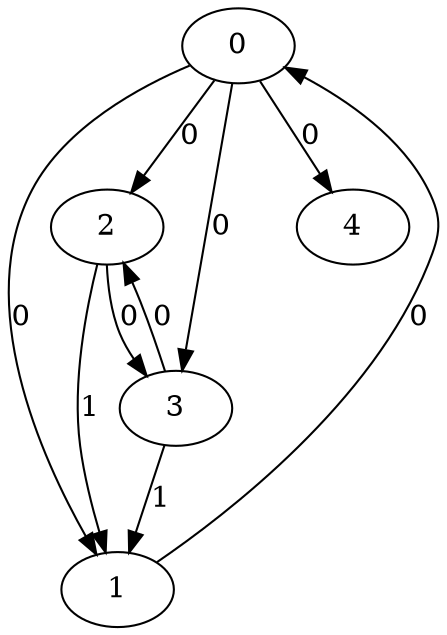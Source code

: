 // Source:2002 Canonical: -1 0 0 0 0 0 -1 -1 -1 -1 -1 1 -1 0 -1 -1 1 0 -1 -1 -1 -1 -1 -1 -1
digraph HRA_from_2002_graph_000 {
  0 -> 1 [label="0"];
  0 -> 2 [label="0"];
  0 -> 3 [label="0"];
  1 -> 0 [label="0"];
  2 -> 1 [label="1"];
  2 -> 3 [label="0"];
  3 -> 1 [label="1"];
  3 -> 2 [label="0"];
  0 -> 4 [label="0"];
}

// Source:2002 Canonical: -1 0 0 0 0 0 -1 -1 -1 -1 -1 1 -1 0 -1 -1 1 0 -1 -1 0 -1 -1 -1 -1
digraph HRA_from_2002_graph_001 {
  0 -> 1 [label="0"];
  0 -> 2 [label="0"];
  0 -> 3 [label="0"];
  1 -> 0 [label="0"];
  2 -> 1 [label="1"];
  2 -> 3 [label="0"];
  3 -> 1 [label="1"];
  3 -> 2 [label="0"];
  0 -> 4 [label="0"];
  4 -> 0 [label="0"];
}

// Source:2002 Canonical: -1 0 0 0 -1 0 -1 -1 -1 0 -1 1 -1 0 -1 -1 1 0 -1 -1 -1 -1 -1 -1 -1
digraph HRA_from_2002_graph_002 {
  0 -> 1 [label="0"];
  0 -> 2 [label="0"];
  0 -> 3 [label="0"];
  1 -> 0 [label="0"];
  2 -> 1 [label="1"];
  2 -> 3 [label="0"];
  3 -> 1 [label="1"];
  3 -> 2 [label="0"];
  1 -> 4 [label="0"];
}

// Source:2002 Canonical: -1 0 0 0 0 0 -1 -1 -1 0 -1 1 -1 0 -1 -1 1 0 -1 -1 -1 -1 -1 -1 -1
digraph HRA_from_2002_graph_003 {
  0 -> 1 [label="0"];
  0 -> 2 [label="0"];
  0 -> 3 [label="0"];
  1 -> 0 [label="0"];
  2 -> 1 [label="1"];
  2 -> 3 [label="0"];
  3 -> 1 [label="1"];
  3 -> 2 [label="0"];
  0 -> 4 [label="0"];
  1 -> 4 [label="0"];
}

// Source:2002 Canonical: -1 0 0 0 -1 0 -1 -1 -1 0 -1 1 -1 0 -1 -1 1 0 -1 -1 0 -1 -1 -1 -1
digraph HRA_from_2002_graph_004 {
  0 -> 1 [label="0"];
  0 -> 2 [label="0"];
  0 -> 3 [label="0"];
  1 -> 0 [label="0"];
  2 -> 1 [label="1"];
  2 -> 3 [label="0"];
  3 -> 1 [label="1"];
  3 -> 2 [label="0"];
  4 -> 0 [label="0"];
  1 -> 4 [label="0"];
}

// Source:2002 Canonical: -1 0 0 0 0 0 -1 -1 -1 0 -1 1 -1 0 -1 -1 1 0 -1 -1 0 -1 -1 -1 -1
digraph HRA_from_2002_graph_005 {
  0 -> 1 [label="0"];
  0 -> 2 [label="0"];
  0 -> 3 [label="0"];
  1 -> 0 [label="0"];
  2 -> 1 [label="1"];
  2 -> 3 [label="0"];
  3 -> 1 [label="1"];
  3 -> 2 [label="0"];
  0 -> 4 [label="0"];
  4 -> 0 [label="0"];
  1 -> 4 [label="0"];
}

// Source:2002 Canonical: -1 0 0 0 0 0 -1 -1 -1 -1 -1 1 -1 0 -1 -1 1 0 -1 -1 -1 0 -1 -1 -1
digraph HRA_from_2002_graph_006 {
  0 -> 1 [label="0"];
  0 -> 2 [label="0"];
  0 -> 3 [label="0"];
  1 -> 0 [label="0"];
  2 -> 1 [label="1"];
  2 -> 3 [label="0"];
  3 -> 1 [label="1"];
  3 -> 2 [label="0"];
  0 -> 4 [label="0"];
  4 -> 1 [label="0"];
}

// Source:2002 Canonical: -1 0 0 0 0 0 -1 -1 -1 -1 -1 1 -1 0 -1 -1 1 0 -1 -1 0 0 -1 -1 -1
digraph HRA_from_2002_graph_007 {
  0 -> 1 [label="0"];
  0 -> 2 [label="0"];
  0 -> 3 [label="0"];
  1 -> 0 [label="0"];
  2 -> 1 [label="1"];
  2 -> 3 [label="0"];
  3 -> 1 [label="1"];
  3 -> 2 [label="0"];
  0 -> 4 [label="0"];
  4 -> 0 [label="0"];
  4 -> 1 [label="0"];
}

// Source:2002 Canonical: -1 0 0 0 -1 0 -1 -1 -1 0 -1 1 -1 0 -1 -1 1 0 -1 -1 -1 0 -1 -1 -1
digraph HRA_from_2002_graph_008 {
  0 -> 1 [label="0"];
  0 -> 2 [label="0"];
  0 -> 3 [label="0"];
  1 -> 0 [label="0"];
  2 -> 1 [label="1"];
  2 -> 3 [label="0"];
  3 -> 1 [label="1"];
  3 -> 2 [label="0"];
  1 -> 4 [label="0"];
  4 -> 1 [label="0"];
}

// Source:2002 Canonical: -1 0 0 0 0 0 -1 -1 -1 0 -1 1 -1 0 -1 -1 1 0 -1 -1 -1 0 -1 -1 -1
digraph HRA_from_2002_graph_009 {
  0 -> 1 [label="0"];
  0 -> 2 [label="0"];
  0 -> 3 [label="0"];
  1 -> 0 [label="0"];
  2 -> 1 [label="1"];
  2 -> 3 [label="0"];
  3 -> 1 [label="1"];
  3 -> 2 [label="0"];
  0 -> 4 [label="0"];
  1 -> 4 [label="0"];
  4 -> 1 [label="0"];
}

// Source:2002 Canonical: -1 0 0 0 -1 0 -1 -1 -1 0 -1 1 -1 0 -1 -1 1 0 -1 -1 0 0 -1 -1 -1
digraph HRA_from_2002_graph_010 {
  0 -> 1 [label="0"];
  0 -> 2 [label="0"];
  0 -> 3 [label="0"];
  1 -> 0 [label="0"];
  2 -> 1 [label="1"];
  2 -> 3 [label="0"];
  3 -> 1 [label="1"];
  3 -> 2 [label="0"];
  4 -> 0 [label="0"];
  1 -> 4 [label="0"];
  4 -> 1 [label="0"];
}

// Source:2002 Canonical: -1 0 0 0 0 0 -1 -1 -1 0 -1 1 -1 0 -1 -1 1 0 -1 -1 0 0 -1 -1 -1
digraph HRA_from_2002_graph_011 {
  0 -> 1 [label="0"];
  0 -> 2 [label="0"];
  0 -> 3 [label="0"];
  1 -> 0 [label="0"];
  2 -> 1 [label="1"];
  2 -> 3 [label="0"];
  3 -> 1 [label="1"];
  3 -> 2 [label="0"];
  0 -> 4 [label="0"];
  4 -> 0 [label="0"];
  1 -> 4 [label="0"];
  4 -> 1 [label="0"];
}

// Source:2002 Canonical: -1 0 0 0 -1 0 -1 -1 -1 -1 -1 1 -1 0 0 -1 1 0 -1 -1 -1 -1 -1 -1 -1
digraph HRA_from_2002_graph_012 {
  0 -> 1 [label="0"];
  0 -> 2 [label="0"];
  0 -> 3 [label="0"];
  1 -> 0 [label="0"];
  2 -> 1 [label="1"];
  2 -> 3 [label="0"];
  3 -> 1 [label="1"];
  3 -> 2 [label="0"];
  2 -> 4 [label="0"];
}

// Source:2002 Canonical: -1 0 0 0 0 0 -1 -1 -1 -1 -1 1 -1 0 0 -1 1 0 -1 -1 -1 -1 -1 -1 -1
digraph HRA_from_2002_graph_013 {
  0 -> 1 [label="0"];
  0 -> 2 [label="0"];
  0 -> 3 [label="0"];
  1 -> 0 [label="0"];
  2 -> 1 [label="1"];
  2 -> 3 [label="0"];
  3 -> 1 [label="1"];
  3 -> 2 [label="0"];
  0 -> 4 [label="0"];
  2 -> 4 [label="0"];
}

// Source:2002 Canonical: -1 0 0 0 -1 0 -1 -1 -1 -1 -1 1 -1 0 0 -1 1 0 -1 -1 0 -1 -1 -1 -1
digraph HRA_from_2002_graph_014 {
  0 -> 1 [label="0"];
  0 -> 2 [label="0"];
  0 -> 3 [label="0"];
  1 -> 0 [label="0"];
  2 -> 1 [label="1"];
  2 -> 3 [label="0"];
  3 -> 1 [label="1"];
  3 -> 2 [label="0"];
  4 -> 0 [label="0"];
  2 -> 4 [label="0"];
}

// Source:2002 Canonical: -1 0 0 0 0 0 -1 -1 -1 -1 -1 1 -1 0 0 -1 1 0 -1 -1 0 -1 -1 -1 -1
digraph HRA_from_2002_graph_015 {
  0 -> 1 [label="0"];
  0 -> 2 [label="0"];
  0 -> 3 [label="0"];
  1 -> 0 [label="0"];
  2 -> 1 [label="1"];
  2 -> 3 [label="0"];
  3 -> 1 [label="1"];
  3 -> 2 [label="0"];
  0 -> 4 [label="0"];
  4 -> 0 [label="0"];
  2 -> 4 [label="0"];
}

// Source:2002 Canonical: -1 0 0 0 -1 0 -1 -1 -1 0 -1 1 -1 0 0 -1 1 0 -1 -1 -1 -1 -1 -1 -1
digraph HRA_from_2002_graph_016 {
  0 -> 1 [label="0"];
  0 -> 2 [label="0"];
  0 -> 3 [label="0"];
  1 -> 0 [label="0"];
  2 -> 1 [label="1"];
  2 -> 3 [label="0"];
  3 -> 1 [label="1"];
  3 -> 2 [label="0"];
  1 -> 4 [label="0"];
  2 -> 4 [label="0"];
}

// Source:2002 Canonical: -1 0 0 0 0 0 -1 -1 -1 0 -1 1 -1 0 0 -1 1 0 -1 -1 -1 -1 -1 -1 -1
digraph HRA_from_2002_graph_017 {
  0 -> 1 [label="0"];
  0 -> 2 [label="0"];
  0 -> 3 [label="0"];
  1 -> 0 [label="0"];
  2 -> 1 [label="1"];
  2 -> 3 [label="0"];
  3 -> 1 [label="1"];
  3 -> 2 [label="0"];
  0 -> 4 [label="0"];
  1 -> 4 [label="0"];
  2 -> 4 [label="0"];
}

// Source:2002 Canonical: -1 0 0 0 -1 0 -1 -1 -1 0 -1 1 -1 0 0 -1 1 0 -1 -1 0 -1 -1 -1 -1
digraph HRA_from_2002_graph_018 {
  0 -> 1 [label="0"];
  0 -> 2 [label="0"];
  0 -> 3 [label="0"];
  1 -> 0 [label="0"];
  2 -> 1 [label="1"];
  2 -> 3 [label="0"];
  3 -> 1 [label="1"];
  3 -> 2 [label="0"];
  4 -> 0 [label="0"];
  1 -> 4 [label="0"];
  2 -> 4 [label="0"];
}

// Source:2002 Canonical: -1 0 0 0 0 0 -1 -1 -1 0 -1 1 -1 0 0 -1 1 0 -1 -1 0 -1 -1 -1 -1
digraph HRA_from_2002_graph_019 {
  0 -> 1 [label="0"];
  0 -> 2 [label="0"];
  0 -> 3 [label="0"];
  1 -> 0 [label="0"];
  2 -> 1 [label="1"];
  2 -> 3 [label="0"];
  3 -> 1 [label="1"];
  3 -> 2 [label="0"];
  0 -> 4 [label="0"];
  4 -> 0 [label="0"];
  1 -> 4 [label="0"];
  2 -> 4 [label="0"];
}

// Source:2002 Canonical: -1 0 0 0 -1 0 -1 -1 -1 -1 -1 1 -1 0 0 -1 1 0 -1 -1 -1 0 -1 -1 -1
digraph HRA_from_2002_graph_020 {
  0 -> 1 [label="0"];
  0 -> 2 [label="0"];
  0 -> 3 [label="0"];
  1 -> 0 [label="0"];
  2 -> 1 [label="1"];
  2 -> 3 [label="0"];
  3 -> 1 [label="1"];
  3 -> 2 [label="0"];
  4 -> 1 [label="0"];
  2 -> 4 [label="0"];
}

// Source:2002 Canonical: -1 0 0 0 0 0 -1 -1 -1 -1 -1 1 -1 0 0 -1 1 0 -1 -1 -1 0 -1 -1 -1
digraph HRA_from_2002_graph_021 {
  0 -> 1 [label="0"];
  0 -> 2 [label="0"];
  0 -> 3 [label="0"];
  1 -> 0 [label="0"];
  2 -> 1 [label="1"];
  2 -> 3 [label="0"];
  3 -> 1 [label="1"];
  3 -> 2 [label="0"];
  0 -> 4 [label="0"];
  4 -> 1 [label="0"];
  2 -> 4 [label="0"];
}

// Source:2002 Canonical: -1 0 0 0 -1 0 -1 -1 -1 -1 -1 1 -1 0 0 -1 1 0 -1 -1 0 0 -1 -1 -1
digraph HRA_from_2002_graph_022 {
  0 -> 1 [label="0"];
  0 -> 2 [label="0"];
  0 -> 3 [label="0"];
  1 -> 0 [label="0"];
  2 -> 1 [label="1"];
  2 -> 3 [label="0"];
  3 -> 1 [label="1"];
  3 -> 2 [label="0"];
  4 -> 0 [label="0"];
  4 -> 1 [label="0"];
  2 -> 4 [label="0"];
}

// Source:2002 Canonical: -1 0 0 0 0 0 -1 -1 -1 -1 -1 1 -1 0 0 -1 1 0 -1 -1 0 0 -1 -1 -1
digraph HRA_from_2002_graph_023 {
  0 -> 1 [label="0"];
  0 -> 2 [label="0"];
  0 -> 3 [label="0"];
  1 -> 0 [label="0"];
  2 -> 1 [label="1"];
  2 -> 3 [label="0"];
  3 -> 1 [label="1"];
  3 -> 2 [label="0"];
  0 -> 4 [label="0"];
  4 -> 0 [label="0"];
  4 -> 1 [label="0"];
  2 -> 4 [label="0"];
}

// Source:2002 Canonical: -1 0 0 0 -1 0 -1 -1 -1 0 -1 1 -1 0 0 -1 1 0 -1 -1 -1 0 -1 -1 -1
digraph HRA_from_2002_graph_024 {
  0 -> 1 [label="0"];
  0 -> 2 [label="0"];
  0 -> 3 [label="0"];
  1 -> 0 [label="0"];
  2 -> 1 [label="1"];
  2 -> 3 [label="0"];
  3 -> 1 [label="1"];
  3 -> 2 [label="0"];
  1 -> 4 [label="0"];
  4 -> 1 [label="0"];
  2 -> 4 [label="0"];
}

// Source:2002 Canonical: -1 0 0 0 0 0 -1 -1 -1 0 -1 1 -1 0 0 -1 1 0 -1 -1 -1 0 -1 -1 -1
digraph HRA_from_2002_graph_025 {
  0 -> 1 [label="0"];
  0 -> 2 [label="0"];
  0 -> 3 [label="0"];
  1 -> 0 [label="0"];
  2 -> 1 [label="1"];
  2 -> 3 [label="0"];
  3 -> 1 [label="1"];
  3 -> 2 [label="0"];
  0 -> 4 [label="0"];
  1 -> 4 [label="0"];
  4 -> 1 [label="0"];
  2 -> 4 [label="0"];
}

// Source:2002 Canonical: -1 0 0 0 -1 0 -1 -1 -1 0 -1 1 -1 0 0 -1 1 0 -1 -1 0 0 -1 -1 -1
digraph HRA_from_2002_graph_026 {
  0 -> 1 [label="0"];
  0 -> 2 [label="0"];
  0 -> 3 [label="0"];
  1 -> 0 [label="0"];
  2 -> 1 [label="1"];
  2 -> 3 [label="0"];
  3 -> 1 [label="1"];
  3 -> 2 [label="0"];
  4 -> 0 [label="0"];
  1 -> 4 [label="0"];
  4 -> 1 [label="0"];
  2 -> 4 [label="0"];
}

// Source:2002 Canonical: -1 0 0 0 0 0 -1 -1 -1 0 -1 1 -1 0 0 -1 1 0 -1 -1 0 0 -1 -1 -1
digraph HRA_from_2002_graph_027 {
  0 -> 1 [label="0"];
  0 -> 2 [label="0"];
  0 -> 3 [label="0"];
  1 -> 0 [label="0"];
  2 -> 1 [label="1"];
  2 -> 3 [label="0"];
  3 -> 1 [label="1"];
  3 -> 2 [label="0"];
  0 -> 4 [label="0"];
  4 -> 0 [label="0"];
  1 -> 4 [label="0"];
  4 -> 1 [label="0"];
  2 -> 4 [label="0"];
}

// Source:2002 Canonical: -1 0 0 0 0 0 -1 -1 -1 -1 -1 1 -1 0 -1 -1 1 0 -1 -1 -1 -1 0 -1 -1
digraph HRA_from_2002_graph_028 {
  0 -> 1 [label="0"];
  0 -> 2 [label="0"];
  0 -> 3 [label="0"];
  1 -> 0 [label="0"];
  2 -> 1 [label="1"];
  2 -> 3 [label="0"];
  3 -> 1 [label="1"];
  3 -> 2 [label="0"];
  0 -> 4 [label="0"];
  4 -> 2 [label="0"];
}

// Source:2002 Canonical: -1 0 0 0 0 0 -1 -1 -1 -1 -1 1 -1 0 -1 -1 1 0 -1 -1 0 -1 0 -1 -1
digraph HRA_from_2002_graph_029 {
  0 -> 1 [label="0"];
  0 -> 2 [label="0"];
  0 -> 3 [label="0"];
  1 -> 0 [label="0"];
  2 -> 1 [label="1"];
  2 -> 3 [label="0"];
  3 -> 1 [label="1"];
  3 -> 2 [label="0"];
  0 -> 4 [label="0"];
  4 -> 0 [label="0"];
  4 -> 2 [label="0"];
}

// Source:2002 Canonical: -1 0 0 0 -1 0 -1 -1 -1 0 -1 1 -1 0 -1 -1 1 0 -1 -1 -1 -1 0 -1 -1
digraph HRA_from_2002_graph_030 {
  0 -> 1 [label="0"];
  0 -> 2 [label="0"];
  0 -> 3 [label="0"];
  1 -> 0 [label="0"];
  2 -> 1 [label="1"];
  2 -> 3 [label="0"];
  3 -> 1 [label="1"];
  3 -> 2 [label="0"];
  1 -> 4 [label="0"];
  4 -> 2 [label="0"];
}

// Source:2002 Canonical: -1 0 0 0 0 0 -1 -1 -1 0 -1 1 -1 0 -1 -1 1 0 -1 -1 -1 -1 0 -1 -1
digraph HRA_from_2002_graph_031 {
  0 -> 1 [label="0"];
  0 -> 2 [label="0"];
  0 -> 3 [label="0"];
  1 -> 0 [label="0"];
  2 -> 1 [label="1"];
  2 -> 3 [label="0"];
  3 -> 1 [label="1"];
  3 -> 2 [label="0"];
  0 -> 4 [label="0"];
  1 -> 4 [label="0"];
  4 -> 2 [label="0"];
}

// Source:2002 Canonical: -1 0 0 0 -1 0 -1 -1 -1 0 -1 1 -1 0 -1 -1 1 0 -1 -1 0 -1 0 -1 -1
digraph HRA_from_2002_graph_032 {
  0 -> 1 [label="0"];
  0 -> 2 [label="0"];
  0 -> 3 [label="0"];
  1 -> 0 [label="0"];
  2 -> 1 [label="1"];
  2 -> 3 [label="0"];
  3 -> 1 [label="1"];
  3 -> 2 [label="0"];
  4 -> 0 [label="0"];
  1 -> 4 [label="0"];
  4 -> 2 [label="0"];
}

// Source:2002 Canonical: -1 0 0 0 0 0 -1 -1 -1 0 -1 1 -1 0 -1 -1 1 0 -1 -1 0 -1 0 -1 -1
digraph HRA_from_2002_graph_033 {
  0 -> 1 [label="0"];
  0 -> 2 [label="0"];
  0 -> 3 [label="0"];
  1 -> 0 [label="0"];
  2 -> 1 [label="1"];
  2 -> 3 [label="0"];
  3 -> 1 [label="1"];
  3 -> 2 [label="0"];
  0 -> 4 [label="0"];
  4 -> 0 [label="0"];
  1 -> 4 [label="0"];
  4 -> 2 [label="0"];
}

// Source:2002 Canonical: -1 0 0 0 0 0 -1 -1 -1 -1 -1 1 -1 0 -1 -1 1 0 -1 -1 -1 0 0 -1 -1
digraph HRA_from_2002_graph_034 {
  0 -> 1 [label="0"];
  0 -> 2 [label="0"];
  0 -> 3 [label="0"];
  1 -> 0 [label="0"];
  2 -> 1 [label="1"];
  2 -> 3 [label="0"];
  3 -> 1 [label="1"];
  3 -> 2 [label="0"];
  0 -> 4 [label="0"];
  4 -> 1 [label="0"];
  4 -> 2 [label="0"];
}

// Source:2002 Canonical: -1 0 0 0 0 0 -1 -1 -1 -1 -1 1 -1 0 -1 -1 1 0 -1 -1 0 0 0 -1 -1
digraph HRA_from_2002_graph_035 {
  0 -> 1 [label="0"];
  0 -> 2 [label="0"];
  0 -> 3 [label="0"];
  1 -> 0 [label="0"];
  2 -> 1 [label="1"];
  2 -> 3 [label="0"];
  3 -> 1 [label="1"];
  3 -> 2 [label="0"];
  0 -> 4 [label="0"];
  4 -> 0 [label="0"];
  4 -> 1 [label="0"];
  4 -> 2 [label="0"];
}

// Source:2002 Canonical: -1 0 0 0 -1 0 -1 -1 -1 0 -1 1 -1 0 -1 -1 1 0 -1 -1 -1 0 0 -1 -1
digraph HRA_from_2002_graph_036 {
  0 -> 1 [label="0"];
  0 -> 2 [label="0"];
  0 -> 3 [label="0"];
  1 -> 0 [label="0"];
  2 -> 1 [label="1"];
  2 -> 3 [label="0"];
  3 -> 1 [label="1"];
  3 -> 2 [label="0"];
  1 -> 4 [label="0"];
  4 -> 1 [label="0"];
  4 -> 2 [label="0"];
}

// Source:2002 Canonical: -1 0 0 0 0 0 -1 -1 -1 0 -1 1 -1 0 -1 -1 1 0 -1 -1 -1 0 0 -1 -1
digraph HRA_from_2002_graph_037 {
  0 -> 1 [label="0"];
  0 -> 2 [label="0"];
  0 -> 3 [label="0"];
  1 -> 0 [label="0"];
  2 -> 1 [label="1"];
  2 -> 3 [label="0"];
  3 -> 1 [label="1"];
  3 -> 2 [label="0"];
  0 -> 4 [label="0"];
  1 -> 4 [label="0"];
  4 -> 1 [label="0"];
  4 -> 2 [label="0"];
}

// Source:2002 Canonical: -1 0 0 0 -1 0 -1 -1 -1 0 -1 1 -1 0 -1 -1 1 0 -1 -1 0 0 0 -1 -1
digraph HRA_from_2002_graph_038 {
  0 -> 1 [label="0"];
  0 -> 2 [label="0"];
  0 -> 3 [label="0"];
  1 -> 0 [label="0"];
  2 -> 1 [label="1"];
  2 -> 3 [label="0"];
  3 -> 1 [label="1"];
  3 -> 2 [label="0"];
  4 -> 0 [label="0"];
  1 -> 4 [label="0"];
  4 -> 1 [label="0"];
  4 -> 2 [label="0"];
}

// Source:2002 Canonical: -1 0 0 0 0 0 -1 -1 -1 0 -1 1 -1 0 -1 -1 1 0 -1 -1 0 0 0 -1 -1
digraph HRA_from_2002_graph_039 {
  0 -> 1 [label="0"];
  0 -> 2 [label="0"];
  0 -> 3 [label="0"];
  1 -> 0 [label="0"];
  2 -> 1 [label="1"];
  2 -> 3 [label="0"];
  3 -> 1 [label="1"];
  3 -> 2 [label="0"];
  0 -> 4 [label="0"];
  4 -> 0 [label="0"];
  1 -> 4 [label="0"];
  4 -> 1 [label="0"];
  4 -> 2 [label="0"];
}

// Source:2002 Canonical: -1 0 0 0 -1 0 -1 -1 -1 -1 -1 1 -1 0 0 -1 1 0 -1 -1 -1 -1 0 -1 -1
digraph HRA_from_2002_graph_040 {
  0 -> 1 [label="0"];
  0 -> 2 [label="0"];
  0 -> 3 [label="0"];
  1 -> 0 [label="0"];
  2 -> 1 [label="1"];
  2 -> 3 [label="0"];
  3 -> 1 [label="1"];
  3 -> 2 [label="0"];
  2 -> 4 [label="0"];
  4 -> 2 [label="0"];
}

// Source:2002 Canonical: -1 0 0 0 0 0 -1 -1 -1 -1 -1 1 -1 0 0 -1 1 0 -1 -1 -1 -1 0 -1 -1
digraph HRA_from_2002_graph_041 {
  0 -> 1 [label="0"];
  0 -> 2 [label="0"];
  0 -> 3 [label="0"];
  1 -> 0 [label="0"];
  2 -> 1 [label="1"];
  2 -> 3 [label="0"];
  3 -> 1 [label="1"];
  3 -> 2 [label="0"];
  0 -> 4 [label="0"];
  2 -> 4 [label="0"];
  4 -> 2 [label="0"];
}

// Source:2002 Canonical: -1 0 0 0 -1 0 -1 -1 -1 -1 -1 1 -1 0 0 -1 1 0 -1 -1 0 -1 0 -1 -1
digraph HRA_from_2002_graph_042 {
  0 -> 1 [label="0"];
  0 -> 2 [label="0"];
  0 -> 3 [label="0"];
  1 -> 0 [label="0"];
  2 -> 1 [label="1"];
  2 -> 3 [label="0"];
  3 -> 1 [label="1"];
  3 -> 2 [label="0"];
  4 -> 0 [label="0"];
  2 -> 4 [label="0"];
  4 -> 2 [label="0"];
}

// Source:2002 Canonical: -1 0 0 0 0 0 -1 -1 -1 -1 -1 1 -1 0 0 -1 1 0 -1 -1 0 -1 0 -1 -1
digraph HRA_from_2002_graph_043 {
  0 -> 1 [label="0"];
  0 -> 2 [label="0"];
  0 -> 3 [label="0"];
  1 -> 0 [label="0"];
  2 -> 1 [label="1"];
  2 -> 3 [label="0"];
  3 -> 1 [label="1"];
  3 -> 2 [label="0"];
  0 -> 4 [label="0"];
  4 -> 0 [label="0"];
  2 -> 4 [label="0"];
  4 -> 2 [label="0"];
}

// Source:2002 Canonical: -1 0 0 0 -1 0 -1 -1 -1 0 -1 1 -1 0 0 -1 1 0 -1 -1 -1 -1 0 -1 -1
digraph HRA_from_2002_graph_044 {
  0 -> 1 [label="0"];
  0 -> 2 [label="0"];
  0 -> 3 [label="0"];
  1 -> 0 [label="0"];
  2 -> 1 [label="1"];
  2 -> 3 [label="0"];
  3 -> 1 [label="1"];
  3 -> 2 [label="0"];
  1 -> 4 [label="0"];
  2 -> 4 [label="0"];
  4 -> 2 [label="0"];
}

// Source:2002 Canonical: -1 0 0 0 0 0 -1 -1 -1 0 -1 1 -1 0 0 -1 1 0 -1 -1 -1 -1 0 -1 -1
digraph HRA_from_2002_graph_045 {
  0 -> 1 [label="0"];
  0 -> 2 [label="0"];
  0 -> 3 [label="0"];
  1 -> 0 [label="0"];
  2 -> 1 [label="1"];
  2 -> 3 [label="0"];
  3 -> 1 [label="1"];
  3 -> 2 [label="0"];
  0 -> 4 [label="0"];
  1 -> 4 [label="0"];
  2 -> 4 [label="0"];
  4 -> 2 [label="0"];
}

// Source:2002 Canonical: -1 0 0 0 -1 0 -1 -1 -1 0 -1 1 -1 0 0 -1 1 0 -1 -1 0 -1 0 -1 -1
digraph HRA_from_2002_graph_046 {
  0 -> 1 [label="0"];
  0 -> 2 [label="0"];
  0 -> 3 [label="0"];
  1 -> 0 [label="0"];
  2 -> 1 [label="1"];
  2 -> 3 [label="0"];
  3 -> 1 [label="1"];
  3 -> 2 [label="0"];
  4 -> 0 [label="0"];
  1 -> 4 [label="0"];
  2 -> 4 [label="0"];
  4 -> 2 [label="0"];
}

// Source:2002 Canonical: -1 0 0 0 0 0 -1 -1 -1 0 -1 1 -1 0 0 -1 1 0 -1 -1 0 -1 0 -1 -1
digraph HRA_from_2002_graph_047 {
  0 -> 1 [label="0"];
  0 -> 2 [label="0"];
  0 -> 3 [label="0"];
  1 -> 0 [label="0"];
  2 -> 1 [label="1"];
  2 -> 3 [label="0"];
  3 -> 1 [label="1"];
  3 -> 2 [label="0"];
  0 -> 4 [label="0"];
  4 -> 0 [label="0"];
  1 -> 4 [label="0"];
  2 -> 4 [label="0"];
  4 -> 2 [label="0"];
}

// Source:2002 Canonical: -1 0 0 0 -1 0 -1 -1 -1 -1 -1 1 -1 0 0 -1 1 0 -1 -1 -1 0 0 -1 -1
digraph HRA_from_2002_graph_048 {
  0 -> 1 [label="0"];
  0 -> 2 [label="0"];
  0 -> 3 [label="0"];
  1 -> 0 [label="0"];
  2 -> 1 [label="1"];
  2 -> 3 [label="0"];
  3 -> 1 [label="1"];
  3 -> 2 [label="0"];
  4 -> 1 [label="0"];
  2 -> 4 [label="0"];
  4 -> 2 [label="0"];
}

// Source:2002 Canonical: -1 0 0 0 0 0 -1 -1 -1 -1 -1 1 -1 0 0 -1 1 0 -1 -1 -1 0 0 -1 -1
digraph HRA_from_2002_graph_049 {
  0 -> 1 [label="0"];
  0 -> 2 [label="0"];
  0 -> 3 [label="0"];
  1 -> 0 [label="0"];
  2 -> 1 [label="1"];
  2 -> 3 [label="0"];
  3 -> 1 [label="1"];
  3 -> 2 [label="0"];
  0 -> 4 [label="0"];
  4 -> 1 [label="0"];
  2 -> 4 [label="0"];
  4 -> 2 [label="0"];
}

// Source:2002 Canonical: -1 0 0 0 -1 0 -1 -1 -1 -1 -1 1 -1 0 0 -1 1 0 -1 -1 0 0 0 -1 -1
digraph HRA_from_2002_graph_050 {
  0 -> 1 [label="0"];
  0 -> 2 [label="0"];
  0 -> 3 [label="0"];
  1 -> 0 [label="0"];
  2 -> 1 [label="1"];
  2 -> 3 [label="0"];
  3 -> 1 [label="1"];
  3 -> 2 [label="0"];
  4 -> 0 [label="0"];
  4 -> 1 [label="0"];
  2 -> 4 [label="0"];
  4 -> 2 [label="0"];
}

// Source:2002 Canonical: -1 0 0 0 0 0 -1 -1 -1 -1 -1 1 -1 0 0 -1 1 0 -1 -1 0 0 0 -1 -1
digraph HRA_from_2002_graph_051 {
  0 -> 1 [label="0"];
  0 -> 2 [label="0"];
  0 -> 3 [label="0"];
  1 -> 0 [label="0"];
  2 -> 1 [label="1"];
  2 -> 3 [label="0"];
  3 -> 1 [label="1"];
  3 -> 2 [label="0"];
  0 -> 4 [label="0"];
  4 -> 0 [label="0"];
  4 -> 1 [label="0"];
  2 -> 4 [label="0"];
  4 -> 2 [label="0"];
}

// Source:2002 Canonical: -1 0 0 0 -1 0 -1 -1 -1 0 -1 1 -1 0 0 -1 1 0 -1 -1 -1 0 0 -1 -1
digraph HRA_from_2002_graph_052 {
  0 -> 1 [label="0"];
  0 -> 2 [label="0"];
  0 -> 3 [label="0"];
  1 -> 0 [label="0"];
  2 -> 1 [label="1"];
  2 -> 3 [label="0"];
  3 -> 1 [label="1"];
  3 -> 2 [label="0"];
  1 -> 4 [label="0"];
  4 -> 1 [label="0"];
  2 -> 4 [label="0"];
  4 -> 2 [label="0"];
}

// Source:2002 Canonical: -1 0 0 0 0 0 -1 -1 -1 0 -1 1 -1 0 0 -1 1 0 -1 -1 -1 0 0 -1 -1
digraph HRA_from_2002_graph_053 {
  0 -> 1 [label="0"];
  0 -> 2 [label="0"];
  0 -> 3 [label="0"];
  1 -> 0 [label="0"];
  2 -> 1 [label="1"];
  2 -> 3 [label="0"];
  3 -> 1 [label="1"];
  3 -> 2 [label="0"];
  0 -> 4 [label="0"];
  1 -> 4 [label="0"];
  4 -> 1 [label="0"];
  2 -> 4 [label="0"];
  4 -> 2 [label="0"];
}

// Source:2002 Canonical: -1 0 0 0 -1 0 -1 -1 -1 0 -1 1 -1 0 0 -1 1 0 -1 -1 0 0 0 -1 -1
digraph HRA_from_2002_graph_054 {
  0 -> 1 [label="0"];
  0 -> 2 [label="0"];
  0 -> 3 [label="0"];
  1 -> 0 [label="0"];
  2 -> 1 [label="1"];
  2 -> 3 [label="0"];
  3 -> 1 [label="1"];
  3 -> 2 [label="0"];
  4 -> 0 [label="0"];
  1 -> 4 [label="0"];
  4 -> 1 [label="0"];
  2 -> 4 [label="0"];
  4 -> 2 [label="0"];
}

// Source:2002 Canonical: -1 0 0 0 0 0 -1 -1 -1 0 -1 1 -1 0 0 -1 1 0 -1 -1 0 0 0 -1 -1
digraph HRA_from_2002_graph_055 {
  0 -> 1 [label="0"];
  0 -> 2 [label="0"];
  0 -> 3 [label="0"];
  1 -> 0 [label="0"];
  2 -> 1 [label="1"];
  2 -> 3 [label="0"];
  3 -> 1 [label="1"];
  3 -> 2 [label="0"];
  0 -> 4 [label="0"];
  4 -> 0 [label="0"];
  1 -> 4 [label="0"];
  4 -> 1 [label="0"];
  2 -> 4 [label="0"];
  4 -> 2 [label="0"];
}

// Source:2002 Canonical: -1 0 0 0 -1 0 -1 -1 -1 -1 -1 1 -1 0 -1 -1 1 0 -1 0 -1 -1 -1 -1 -1
digraph HRA_from_2002_graph_056 {
  0 -> 1 [label="0"];
  0 -> 2 [label="0"];
  0 -> 3 [label="0"];
  1 -> 0 [label="0"];
  2 -> 1 [label="1"];
  2 -> 3 [label="0"];
  3 -> 1 [label="1"];
  3 -> 2 [label="0"];
  3 -> 4 [label="0"];
}

// Source:2002 Canonical: -1 0 0 0 0 0 -1 -1 -1 -1 -1 1 -1 0 -1 -1 1 0 -1 0 -1 -1 -1 -1 -1
digraph HRA_from_2002_graph_057 {
  0 -> 1 [label="0"];
  0 -> 2 [label="0"];
  0 -> 3 [label="0"];
  1 -> 0 [label="0"];
  2 -> 1 [label="1"];
  2 -> 3 [label="0"];
  3 -> 1 [label="1"];
  3 -> 2 [label="0"];
  0 -> 4 [label="0"];
  3 -> 4 [label="0"];
}

// Source:2002 Canonical: -1 0 0 0 -1 0 -1 -1 -1 -1 -1 1 -1 0 -1 -1 1 0 -1 0 0 -1 -1 -1 -1
digraph HRA_from_2002_graph_058 {
  0 -> 1 [label="0"];
  0 -> 2 [label="0"];
  0 -> 3 [label="0"];
  1 -> 0 [label="0"];
  2 -> 1 [label="1"];
  2 -> 3 [label="0"];
  3 -> 1 [label="1"];
  3 -> 2 [label="0"];
  4 -> 0 [label="0"];
  3 -> 4 [label="0"];
}

// Source:2002 Canonical: -1 0 0 0 0 0 -1 -1 -1 -1 -1 1 -1 0 -1 -1 1 0 -1 0 0 -1 -1 -1 -1
digraph HRA_from_2002_graph_059 {
  0 -> 1 [label="0"];
  0 -> 2 [label="0"];
  0 -> 3 [label="0"];
  1 -> 0 [label="0"];
  2 -> 1 [label="1"];
  2 -> 3 [label="0"];
  3 -> 1 [label="1"];
  3 -> 2 [label="0"];
  0 -> 4 [label="0"];
  4 -> 0 [label="0"];
  3 -> 4 [label="0"];
}

// Source:2002 Canonical: -1 0 0 0 -1 0 -1 -1 -1 0 -1 1 -1 0 -1 -1 1 0 -1 0 -1 -1 -1 -1 -1
digraph HRA_from_2002_graph_060 {
  0 -> 1 [label="0"];
  0 -> 2 [label="0"];
  0 -> 3 [label="0"];
  1 -> 0 [label="0"];
  2 -> 1 [label="1"];
  2 -> 3 [label="0"];
  3 -> 1 [label="1"];
  3 -> 2 [label="0"];
  1 -> 4 [label="0"];
  3 -> 4 [label="0"];
}

// Source:2002 Canonical: -1 0 0 0 0 0 -1 -1 -1 0 -1 1 -1 0 -1 -1 1 0 -1 0 -1 -1 -1 -1 -1
digraph HRA_from_2002_graph_061 {
  0 -> 1 [label="0"];
  0 -> 2 [label="0"];
  0 -> 3 [label="0"];
  1 -> 0 [label="0"];
  2 -> 1 [label="1"];
  2 -> 3 [label="0"];
  3 -> 1 [label="1"];
  3 -> 2 [label="0"];
  0 -> 4 [label="0"];
  1 -> 4 [label="0"];
  3 -> 4 [label="0"];
}

// Source:2002 Canonical: -1 0 0 0 -1 0 -1 -1 -1 0 -1 1 -1 0 -1 -1 1 0 -1 0 0 -1 -1 -1 -1
digraph HRA_from_2002_graph_062 {
  0 -> 1 [label="0"];
  0 -> 2 [label="0"];
  0 -> 3 [label="0"];
  1 -> 0 [label="0"];
  2 -> 1 [label="1"];
  2 -> 3 [label="0"];
  3 -> 1 [label="1"];
  3 -> 2 [label="0"];
  4 -> 0 [label="0"];
  1 -> 4 [label="0"];
  3 -> 4 [label="0"];
}

// Source:2002 Canonical: -1 0 0 0 0 0 -1 -1 -1 0 -1 1 -1 0 -1 -1 1 0 -1 0 0 -1 -1 -1 -1
digraph HRA_from_2002_graph_063 {
  0 -> 1 [label="0"];
  0 -> 2 [label="0"];
  0 -> 3 [label="0"];
  1 -> 0 [label="0"];
  2 -> 1 [label="1"];
  2 -> 3 [label="0"];
  3 -> 1 [label="1"];
  3 -> 2 [label="0"];
  0 -> 4 [label="0"];
  4 -> 0 [label="0"];
  1 -> 4 [label="0"];
  3 -> 4 [label="0"];
}

// Source:2002 Canonical: -1 0 0 0 -1 0 -1 -1 -1 -1 -1 1 -1 0 -1 -1 1 0 -1 0 -1 0 -1 -1 -1
digraph HRA_from_2002_graph_064 {
  0 -> 1 [label="0"];
  0 -> 2 [label="0"];
  0 -> 3 [label="0"];
  1 -> 0 [label="0"];
  2 -> 1 [label="1"];
  2 -> 3 [label="0"];
  3 -> 1 [label="1"];
  3 -> 2 [label="0"];
  4 -> 1 [label="0"];
  3 -> 4 [label="0"];
}

// Source:2002 Canonical: -1 0 0 0 0 0 -1 -1 -1 -1 -1 1 -1 0 -1 -1 1 0 -1 0 -1 0 -1 -1 -1
digraph HRA_from_2002_graph_065 {
  0 -> 1 [label="0"];
  0 -> 2 [label="0"];
  0 -> 3 [label="0"];
  1 -> 0 [label="0"];
  2 -> 1 [label="1"];
  2 -> 3 [label="0"];
  3 -> 1 [label="1"];
  3 -> 2 [label="0"];
  0 -> 4 [label="0"];
  4 -> 1 [label="0"];
  3 -> 4 [label="0"];
}

// Source:2002 Canonical: -1 0 0 0 -1 0 -1 -1 -1 -1 -1 1 -1 0 -1 -1 1 0 -1 0 0 0 -1 -1 -1
digraph HRA_from_2002_graph_066 {
  0 -> 1 [label="0"];
  0 -> 2 [label="0"];
  0 -> 3 [label="0"];
  1 -> 0 [label="0"];
  2 -> 1 [label="1"];
  2 -> 3 [label="0"];
  3 -> 1 [label="1"];
  3 -> 2 [label="0"];
  4 -> 0 [label="0"];
  4 -> 1 [label="0"];
  3 -> 4 [label="0"];
}

// Source:2002 Canonical: -1 0 0 0 0 0 -1 -1 -1 -1 -1 1 -1 0 -1 -1 1 0 -1 0 0 0 -1 -1 -1
digraph HRA_from_2002_graph_067 {
  0 -> 1 [label="0"];
  0 -> 2 [label="0"];
  0 -> 3 [label="0"];
  1 -> 0 [label="0"];
  2 -> 1 [label="1"];
  2 -> 3 [label="0"];
  3 -> 1 [label="1"];
  3 -> 2 [label="0"];
  0 -> 4 [label="0"];
  4 -> 0 [label="0"];
  4 -> 1 [label="0"];
  3 -> 4 [label="0"];
}

// Source:2002 Canonical: -1 0 0 0 -1 0 -1 -1 -1 0 -1 1 -1 0 -1 -1 1 0 -1 0 -1 0 -1 -1 -1
digraph HRA_from_2002_graph_068 {
  0 -> 1 [label="0"];
  0 -> 2 [label="0"];
  0 -> 3 [label="0"];
  1 -> 0 [label="0"];
  2 -> 1 [label="1"];
  2 -> 3 [label="0"];
  3 -> 1 [label="1"];
  3 -> 2 [label="0"];
  1 -> 4 [label="0"];
  4 -> 1 [label="0"];
  3 -> 4 [label="0"];
}

// Source:2002 Canonical: -1 0 0 0 0 0 -1 -1 -1 0 -1 1 -1 0 -1 -1 1 0 -1 0 -1 0 -1 -1 -1
digraph HRA_from_2002_graph_069 {
  0 -> 1 [label="0"];
  0 -> 2 [label="0"];
  0 -> 3 [label="0"];
  1 -> 0 [label="0"];
  2 -> 1 [label="1"];
  2 -> 3 [label="0"];
  3 -> 1 [label="1"];
  3 -> 2 [label="0"];
  0 -> 4 [label="0"];
  1 -> 4 [label="0"];
  4 -> 1 [label="0"];
  3 -> 4 [label="0"];
}

// Source:2002 Canonical: -1 0 0 0 -1 0 -1 -1 -1 0 -1 1 -1 0 -1 -1 1 0 -1 0 0 0 -1 -1 -1
digraph HRA_from_2002_graph_070 {
  0 -> 1 [label="0"];
  0 -> 2 [label="0"];
  0 -> 3 [label="0"];
  1 -> 0 [label="0"];
  2 -> 1 [label="1"];
  2 -> 3 [label="0"];
  3 -> 1 [label="1"];
  3 -> 2 [label="0"];
  4 -> 0 [label="0"];
  1 -> 4 [label="0"];
  4 -> 1 [label="0"];
  3 -> 4 [label="0"];
}

// Source:2002 Canonical: -1 0 0 0 0 0 -1 -1 -1 0 -1 1 -1 0 -1 -1 1 0 -1 0 0 0 -1 -1 -1
digraph HRA_from_2002_graph_071 {
  0 -> 1 [label="0"];
  0 -> 2 [label="0"];
  0 -> 3 [label="0"];
  1 -> 0 [label="0"];
  2 -> 1 [label="1"];
  2 -> 3 [label="0"];
  3 -> 1 [label="1"];
  3 -> 2 [label="0"];
  0 -> 4 [label="0"];
  4 -> 0 [label="0"];
  1 -> 4 [label="0"];
  4 -> 1 [label="0"];
  3 -> 4 [label="0"];
}

// Source:2002 Canonical: -1 0 0 0 -1 0 -1 -1 -1 -1 -1 1 -1 0 0 -1 1 0 -1 0 -1 -1 -1 -1 -1
digraph HRA_from_2002_graph_072 {
  0 -> 1 [label="0"];
  0 -> 2 [label="0"];
  0 -> 3 [label="0"];
  1 -> 0 [label="0"];
  2 -> 1 [label="1"];
  2 -> 3 [label="0"];
  3 -> 1 [label="1"];
  3 -> 2 [label="0"];
  2 -> 4 [label="0"];
  3 -> 4 [label="0"];
}

// Source:2002 Canonical: -1 0 0 0 0 0 -1 -1 -1 -1 -1 1 -1 0 0 -1 1 0 -1 0 -1 -1 -1 -1 -1
digraph HRA_from_2002_graph_073 {
  0 -> 1 [label="0"];
  0 -> 2 [label="0"];
  0 -> 3 [label="0"];
  1 -> 0 [label="0"];
  2 -> 1 [label="1"];
  2 -> 3 [label="0"];
  3 -> 1 [label="1"];
  3 -> 2 [label="0"];
  0 -> 4 [label="0"];
  2 -> 4 [label="0"];
  3 -> 4 [label="0"];
}

// Source:2002 Canonical: -1 0 0 0 -1 0 -1 -1 -1 -1 -1 1 -1 0 0 -1 1 0 -1 0 0 -1 -1 -1 -1
digraph HRA_from_2002_graph_074 {
  0 -> 1 [label="0"];
  0 -> 2 [label="0"];
  0 -> 3 [label="0"];
  1 -> 0 [label="0"];
  2 -> 1 [label="1"];
  2 -> 3 [label="0"];
  3 -> 1 [label="1"];
  3 -> 2 [label="0"];
  4 -> 0 [label="0"];
  2 -> 4 [label="0"];
  3 -> 4 [label="0"];
}

// Source:2002 Canonical: -1 0 0 0 0 0 -1 -1 -1 -1 -1 1 -1 0 0 -1 1 0 -1 0 0 -1 -1 -1 -1
digraph HRA_from_2002_graph_075 {
  0 -> 1 [label="0"];
  0 -> 2 [label="0"];
  0 -> 3 [label="0"];
  1 -> 0 [label="0"];
  2 -> 1 [label="1"];
  2 -> 3 [label="0"];
  3 -> 1 [label="1"];
  3 -> 2 [label="0"];
  0 -> 4 [label="0"];
  4 -> 0 [label="0"];
  2 -> 4 [label="0"];
  3 -> 4 [label="0"];
}

// Source:2002 Canonical: -1 0 0 0 -1 0 -1 -1 -1 0 -1 1 -1 0 0 -1 1 0 -1 0 -1 -1 -1 -1 -1
digraph HRA_from_2002_graph_076 {
  0 -> 1 [label="0"];
  0 -> 2 [label="0"];
  0 -> 3 [label="0"];
  1 -> 0 [label="0"];
  2 -> 1 [label="1"];
  2 -> 3 [label="0"];
  3 -> 1 [label="1"];
  3 -> 2 [label="0"];
  1 -> 4 [label="0"];
  2 -> 4 [label="0"];
  3 -> 4 [label="0"];
}

// Source:2002 Canonical: -1 0 0 0 0 0 -1 -1 -1 0 -1 1 -1 0 0 -1 1 0 -1 0 -1 -1 -1 -1 -1
digraph HRA_from_2002_graph_077 {
  0 -> 1 [label="0"];
  0 -> 2 [label="0"];
  0 -> 3 [label="0"];
  1 -> 0 [label="0"];
  2 -> 1 [label="1"];
  2 -> 3 [label="0"];
  3 -> 1 [label="1"];
  3 -> 2 [label="0"];
  0 -> 4 [label="0"];
  1 -> 4 [label="0"];
  2 -> 4 [label="0"];
  3 -> 4 [label="0"];
}

// Source:2002 Canonical: -1 0 0 0 -1 0 -1 -1 -1 0 -1 1 -1 0 0 -1 1 0 -1 0 0 -1 -1 -1 -1
digraph HRA_from_2002_graph_078 {
  0 -> 1 [label="0"];
  0 -> 2 [label="0"];
  0 -> 3 [label="0"];
  1 -> 0 [label="0"];
  2 -> 1 [label="1"];
  2 -> 3 [label="0"];
  3 -> 1 [label="1"];
  3 -> 2 [label="0"];
  4 -> 0 [label="0"];
  1 -> 4 [label="0"];
  2 -> 4 [label="0"];
  3 -> 4 [label="0"];
}

// Source:2002 Canonical: -1 0 0 0 0 0 -1 -1 -1 0 -1 1 -1 0 0 -1 1 0 -1 0 0 -1 -1 -1 -1
digraph HRA_from_2002_graph_079 {
  0 -> 1 [label="0"];
  0 -> 2 [label="0"];
  0 -> 3 [label="0"];
  1 -> 0 [label="0"];
  2 -> 1 [label="1"];
  2 -> 3 [label="0"];
  3 -> 1 [label="1"];
  3 -> 2 [label="0"];
  0 -> 4 [label="0"];
  4 -> 0 [label="0"];
  1 -> 4 [label="0"];
  2 -> 4 [label="0"];
  3 -> 4 [label="0"];
}

// Source:2002 Canonical: -1 0 0 0 -1 0 -1 -1 -1 -1 -1 1 -1 0 0 -1 1 0 -1 0 -1 0 -1 -1 -1
digraph HRA_from_2002_graph_080 {
  0 -> 1 [label="0"];
  0 -> 2 [label="0"];
  0 -> 3 [label="0"];
  1 -> 0 [label="0"];
  2 -> 1 [label="1"];
  2 -> 3 [label="0"];
  3 -> 1 [label="1"];
  3 -> 2 [label="0"];
  4 -> 1 [label="0"];
  2 -> 4 [label="0"];
  3 -> 4 [label="0"];
}

// Source:2002 Canonical: -1 0 0 0 0 0 -1 -1 -1 -1 -1 1 -1 0 0 -1 1 0 -1 0 -1 0 -1 -1 -1
digraph HRA_from_2002_graph_081 {
  0 -> 1 [label="0"];
  0 -> 2 [label="0"];
  0 -> 3 [label="0"];
  1 -> 0 [label="0"];
  2 -> 1 [label="1"];
  2 -> 3 [label="0"];
  3 -> 1 [label="1"];
  3 -> 2 [label="0"];
  0 -> 4 [label="0"];
  4 -> 1 [label="0"];
  2 -> 4 [label="0"];
  3 -> 4 [label="0"];
}

// Source:2002 Canonical: -1 0 0 0 -1 0 -1 -1 -1 -1 -1 1 -1 0 0 -1 1 0 -1 0 0 0 -1 -1 -1
digraph HRA_from_2002_graph_082 {
  0 -> 1 [label="0"];
  0 -> 2 [label="0"];
  0 -> 3 [label="0"];
  1 -> 0 [label="0"];
  2 -> 1 [label="1"];
  2 -> 3 [label="0"];
  3 -> 1 [label="1"];
  3 -> 2 [label="0"];
  4 -> 0 [label="0"];
  4 -> 1 [label="0"];
  2 -> 4 [label="0"];
  3 -> 4 [label="0"];
}

// Source:2002 Canonical: -1 0 0 0 0 0 -1 -1 -1 -1 -1 1 -1 0 0 -1 1 0 -1 0 0 0 -1 -1 -1
digraph HRA_from_2002_graph_083 {
  0 -> 1 [label="0"];
  0 -> 2 [label="0"];
  0 -> 3 [label="0"];
  1 -> 0 [label="0"];
  2 -> 1 [label="1"];
  2 -> 3 [label="0"];
  3 -> 1 [label="1"];
  3 -> 2 [label="0"];
  0 -> 4 [label="0"];
  4 -> 0 [label="0"];
  4 -> 1 [label="0"];
  2 -> 4 [label="0"];
  3 -> 4 [label="0"];
}

// Source:2002 Canonical: -1 0 0 0 -1 0 -1 -1 -1 0 -1 1 -1 0 0 -1 1 0 -1 0 -1 0 -1 -1 -1
digraph HRA_from_2002_graph_084 {
  0 -> 1 [label="0"];
  0 -> 2 [label="0"];
  0 -> 3 [label="0"];
  1 -> 0 [label="0"];
  2 -> 1 [label="1"];
  2 -> 3 [label="0"];
  3 -> 1 [label="1"];
  3 -> 2 [label="0"];
  1 -> 4 [label="0"];
  4 -> 1 [label="0"];
  2 -> 4 [label="0"];
  3 -> 4 [label="0"];
}

// Source:2002 Canonical: -1 0 0 0 0 0 -1 -1 -1 0 -1 1 -1 0 0 -1 1 0 -1 0 -1 0 -1 -1 -1
digraph HRA_from_2002_graph_085 {
  0 -> 1 [label="0"];
  0 -> 2 [label="0"];
  0 -> 3 [label="0"];
  1 -> 0 [label="0"];
  2 -> 1 [label="1"];
  2 -> 3 [label="0"];
  3 -> 1 [label="1"];
  3 -> 2 [label="0"];
  0 -> 4 [label="0"];
  1 -> 4 [label="0"];
  4 -> 1 [label="0"];
  2 -> 4 [label="0"];
  3 -> 4 [label="0"];
}

// Source:2002 Canonical: -1 0 0 0 -1 0 -1 -1 -1 0 -1 1 -1 0 0 -1 1 0 -1 0 0 0 -1 -1 -1
digraph HRA_from_2002_graph_086 {
  0 -> 1 [label="0"];
  0 -> 2 [label="0"];
  0 -> 3 [label="0"];
  1 -> 0 [label="0"];
  2 -> 1 [label="1"];
  2 -> 3 [label="0"];
  3 -> 1 [label="1"];
  3 -> 2 [label="0"];
  4 -> 0 [label="0"];
  1 -> 4 [label="0"];
  4 -> 1 [label="0"];
  2 -> 4 [label="0"];
  3 -> 4 [label="0"];
}

// Source:2002 Canonical: -1 0 0 0 0 0 -1 -1 -1 0 -1 1 -1 0 0 -1 1 0 -1 0 0 0 -1 -1 -1
digraph HRA_from_2002_graph_087 {
  0 -> 1 [label="0"];
  0 -> 2 [label="0"];
  0 -> 3 [label="0"];
  1 -> 0 [label="0"];
  2 -> 1 [label="1"];
  2 -> 3 [label="0"];
  3 -> 1 [label="1"];
  3 -> 2 [label="0"];
  0 -> 4 [label="0"];
  4 -> 0 [label="0"];
  1 -> 4 [label="0"];
  4 -> 1 [label="0"];
  2 -> 4 [label="0"];
  3 -> 4 [label="0"];
}

// Source:2002 Canonical: -1 0 0 0 -1 0 -1 -1 -1 -1 -1 1 -1 0 -1 -1 1 0 -1 0 -1 -1 0 -1 -1
digraph HRA_from_2002_graph_088 {
  0 -> 1 [label="0"];
  0 -> 2 [label="0"];
  0 -> 3 [label="0"];
  1 -> 0 [label="0"];
  2 -> 1 [label="1"];
  2 -> 3 [label="0"];
  3 -> 1 [label="1"];
  3 -> 2 [label="0"];
  4 -> 2 [label="0"];
  3 -> 4 [label="0"];
}

// Source:2002 Canonical: -1 0 0 0 0 0 -1 -1 -1 -1 -1 1 -1 0 -1 -1 1 0 -1 0 -1 -1 0 -1 -1
digraph HRA_from_2002_graph_089 {
  0 -> 1 [label="0"];
  0 -> 2 [label="0"];
  0 -> 3 [label="0"];
  1 -> 0 [label="0"];
  2 -> 1 [label="1"];
  2 -> 3 [label="0"];
  3 -> 1 [label="1"];
  3 -> 2 [label="0"];
  0 -> 4 [label="0"];
  4 -> 2 [label="0"];
  3 -> 4 [label="0"];
}

// Source:2002 Canonical: -1 0 0 0 -1 0 -1 -1 -1 -1 -1 1 -1 0 -1 -1 1 0 -1 0 0 -1 0 -1 -1
digraph HRA_from_2002_graph_090 {
  0 -> 1 [label="0"];
  0 -> 2 [label="0"];
  0 -> 3 [label="0"];
  1 -> 0 [label="0"];
  2 -> 1 [label="1"];
  2 -> 3 [label="0"];
  3 -> 1 [label="1"];
  3 -> 2 [label="0"];
  4 -> 0 [label="0"];
  4 -> 2 [label="0"];
  3 -> 4 [label="0"];
}

// Source:2002 Canonical: -1 0 0 0 0 0 -1 -1 -1 -1 -1 1 -1 0 -1 -1 1 0 -1 0 0 -1 0 -1 -1
digraph HRA_from_2002_graph_091 {
  0 -> 1 [label="0"];
  0 -> 2 [label="0"];
  0 -> 3 [label="0"];
  1 -> 0 [label="0"];
  2 -> 1 [label="1"];
  2 -> 3 [label="0"];
  3 -> 1 [label="1"];
  3 -> 2 [label="0"];
  0 -> 4 [label="0"];
  4 -> 0 [label="0"];
  4 -> 2 [label="0"];
  3 -> 4 [label="0"];
}

// Source:2002 Canonical: -1 0 0 0 -1 0 -1 -1 -1 0 -1 1 -1 0 -1 -1 1 0 -1 0 -1 -1 0 -1 -1
digraph HRA_from_2002_graph_092 {
  0 -> 1 [label="0"];
  0 -> 2 [label="0"];
  0 -> 3 [label="0"];
  1 -> 0 [label="0"];
  2 -> 1 [label="1"];
  2 -> 3 [label="0"];
  3 -> 1 [label="1"];
  3 -> 2 [label="0"];
  1 -> 4 [label="0"];
  4 -> 2 [label="0"];
  3 -> 4 [label="0"];
}

// Source:2002 Canonical: -1 0 0 0 0 0 -1 -1 -1 0 -1 1 -1 0 -1 -1 1 0 -1 0 -1 -1 0 -1 -1
digraph HRA_from_2002_graph_093 {
  0 -> 1 [label="0"];
  0 -> 2 [label="0"];
  0 -> 3 [label="0"];
  1 -> 0 [label="0"];
  2 -> 1 [label="1"];
  2 -> 3 [label="0"];
  3 -> 1 [label="1"];
  3 -> 2 [label="0"];
  0 -> 4 [label="0"];
  1 -> 4 [label="0"];
  4 -> 2 [label="0"];
  3 -> 4 [label="0"];
}

// Source:2002 Canonical: -1 0 0 0 -1 0 -1 -1 -1 0 -1 1 -1 0 -1 -1 1 0 -1 0 0 -1 0 -1 -1
digraph HRA_from_2002_graph_094 {
  0 -> 1 [label="0"];
  0 -> 2 [label="0"];
  0 -> 3 [label="0"];
  1 -> 0 [label="0"];
  2 -> 1 [label="1"];
  2 -> 3 [label="0"];
  3 -> 1 [label="1"];
  3 -> 2 [label="0"];
  4 -> 0 [label="0"];
  1 -> 4 [label="0"];
  4 -> 2 [label="0"];
  3 -> 4 [label="0"];
}

// Source:2002 Canonical: -1 0 0 0 0 0 -1 -1 -1 0 -1 1 -1 0 -1 -1 1 0 -1 0 0 -1 0 -1 -1
digraph HRA_from_2002_graph_095 {
  0 -> 1 [label="0"];
  0 -> 2 [label="0"];
  0 -> 3 [label="0"];
  1 -> 0 [label="0"];
  2 -> 1 [label="1"];
  2 -> 3 [label="0"];
  3 -> 1 [label="1"];
  3 -> 2 [label="0"];
  0 -> 4 [label="0"];
  4 -> 0 [label="0"];
  1 -> 4 [label="0"];
  4 -> 2 [label="0"];
  3 -> 4 [label="0"];
}

// Source:2002 Canonical: -1 0 0 0 -1 0 -1 -1 -1 -1 -1 1 -1 0 -1 -1 1 0 -1 0 -1 0 0 -1 -1
digraph HRA_from_2002_graph_096 {
  0 -> 1 [label="0"];
  0 -> 2 [label="0"];
  0 -> 3 [label="0"];
  1 -> 0 [label="0"];
  2 -> 1 [label="1"];
  2 -> 3 [label="0"];
  3 -> 1 [label="1"];
  3 -> 2 [label="0"];
  4 -> 1 [label="0"];
  4 -> 2 [label="0"];
  3 -> 4 [label="0"];
}

// Source:2002 Canonical: -1 0 0 0 0 0 -1 -1 -1 -1 -1 1 -1 0 -1 -1 1 0 -1 0 -1 0 0 -1 -1
digraph HRA_from_2002_graph_097 {
  0 -> 1 [label="0"];
  0 -> 2 [label="0"];
  0 -> 3 [label="0"];
  1 -> 0 [label="0"];
  2 -> 1 [label="1"];
  2 -> 3 [label="0"];
  3 -> 1 [label="1"];
  3 -> 2 [label="0"];
  0 -> 4 [label="0"];
  4 -> 1 [label="0"];
  4 -> 2 [label="0"];
  3 -> 4 [label="0"];
}

// Source:2002 Canonical: -1 0 0 0 -1 0 -1 -1 -1 -1 -1 1 -1 0 -1 -1 1 0 -1 0 0 0 0 -1 -1
digraph HRA_from_2002_graph_098 {
  0 -> 1 [label="0"];
  0 -> 2 [label="0"];
  0 -> 3 [label="0"];
  1 -> 0 [label="0"];
  2 -> 1 [label="1"];
  2 -> 3 [label="0"];
  3 -> 1 [label="1"];
  3 -> 2 [label="0"];
  4 -> 0 [label="0"];
  4 -> 1 [label="0"];
  4 -> 2 [label="0"];
  3 -> 4 [label="0"];
}

// Source:2002 Canonical: -1 0 0 0 0 0 -1 -1 -1 -1 -1 1 -1 0 -1 -1 1 0 -1 0 0 0 0 -1 -1
digraph HRA_from_2002_graph_099 {
  0 -> 1 [label="0"];
  0 -> 2 [label="0"];
  0 -> 3 [label="0"];
  1 -> 0 [label="0"];
  2 -> 1 [label="1"];
  2 -> 3 [label="0"];
  3 -> 1 [label="1"];
  3 -> 2 [label="0"];
  0 -> 4 [label="0"];
  4 -> 0 [label="0"];
  4 -> 1 [label="0"];
  4 -> 2 [label="0"];
  3 -> 4 [label="0"];
}

// Source:2002 Canonical: -1 0 0 0 -1 0 -1 -1 -1 0 -1 1 -1 0 -1 -1 1 0 -1 0 -1 0 0 -1 -1
digraph HRA_from_2002_graph_100 {
  0 -> 1 [label="0"];
  0 -> 2 [label="0"];
  0 -> 3 [label="0"];
  1 -> 0 [label="0"];
  2 -> 1 [label="1"];
  2 -> 3 [label="0"];
  3 -> 1 [label="1"];
  3 -> 2 [label="0"];
  1 -> 4 [label="0"];
  4 -> 1 [label="0"];
  4 -> 2 [label="0"];
  3 -> 4 [label="0"];
}

// Source:2002 Canonical: -1 0 0 0 0 0 -1 -1 -1 0 -1 1 -1 0 -1 -1 1 0 -1 0 -1 0 0 -1 -1
digraph HRA_from_2002_graph_101 {
  0 -> 1 [label="0"];
  0 -> 2 [label="0"];
  0 -> 3 [label="0"];
  1 -> 0 [label="0"];
  2 -> 1 [label="1"];
  2 -> 3 [label="0"];
  3 -> 1 [label="1"];
  3 -> 2 [label="0"];
  0 -> 4 [label="0"];
  1 -> 4 [label="0"];
  4 -> 1 [label="0"];
  4 -> 2 [label="0"];
  3 -> 4 [label="0"];
}

// Source:2002 Canonical: -1 0 0 0 -1 0 -1 -1 -1 0 -1 1 -1 0 -1 -1 1 0 -1 0 0 0 0 -1 -1
digraph HRA_from_2002_graph_102 {
  0 -> 1 [label="0"];
  0 -> 2 [label="0"];
  0 -> 3 [label="0"];
  1 -> 0 [label="0"];
  2 -> 1 [label="1"];
  2 -> 3 [label="0"];
  3 -> 1 [label="1"];
  3 -> 2 [label="0"];
  4 -> 0 [label="0"];
  1 -> 4 [label="0"];
  4 -> 1 [label="0"];
  4 -> 2 [label="0"];
  3 -> 4 [label="0"];
}

// Source:2002 Canonical: -1 0 0 0 0 0 -1 -1 -1 0 -1 1 -1 0 -1 -1 1 0 -1 0 0 0 0 -1 -1
digraph HRA_from_2002_graph_103 {
  0 -> 1 [label="0"];
  0 -> 2 [label="0"];
  0 -> 3 [label="0"];
  1 -> 0 [label="0"];
  2 -> 1 [label="1"];
  2 -> 3 [label="0"];
  3 -> 1 [label="1"];
  3 -> 2 [label="0"];
  0 -> 4 [label="0"];
  4 -> 0 [label="0"];
  1 -> 4 [label="0"];
  4 -> 1 [label="0"];
  4 -> 2 [label="0"];
  3 -> 4 [label="0"];
}

// Source:2002 Canonical: -1 0 0 0 -1 0 -1 -1 -1 -1 -1 1 -1 0 0 -1 1 0 -1 0 -1 -1 0 -1 -1
digraph HRA_from_2002_graph_104 {
  0 -> 1 [label="0"];
  0 -> 2 [label="0"];
  0 -> 3 [label="0"];
  1 -> 0 [label="0"];
  2 -> 1 [label="1"];
  2 -> 3 [label="0"];
  3 -> 1 [label="1"];
  3 -> 2 [label="0"];
  2 -> 4 [label="0"];
  4 -> 2 [label="0"];
  3 -> 4 [label="0"];
}

// Source:2002 Canonical: -1 0 0 0 0 0 -1 -1 -1 -1 -1 1 -1 0 0 -1 1 0 -1 0 -1 -1 0 -1 -1
digraph HRA_from_2002_graph_105 {
  0 -> 1 [label="0"];
  0 -> 2 [label="0"];
  0 -> 3 [label="0"];
  1 -> 0 [label="0"];
  2 -> 1 [label="1"];
  2 -> 3 [label="0"];
  3 -> 1 [label="1"];
  3 -> 2 [label="0"];
  0 -> 4 [label="0"];
  2 -> 4 [label="0"];
  4 -> 2 [label="0"];
  3 -> 4 [label="0"];
}

// Source:2002 Canonical: -1 0 0 0 -1 0 -1 -1 -1 -1 -1 1 -1 0 0 -1 1 0 -1 0 0 -1 0 -1 -1
digraph HRA_from_2002_graph_106 {
  0 -> 1 [label="0"];
  0 -> 2 [label="0"];
  0 -> 3 [label="0"];
  1 -> 0 [label="0"];
  2 -> 1 [label="1"];
  2 -> 3 [label="0"];
  3 -> 1 [label="1"];
  3 -> 2 [label="0"];
  4 -> 0 [label="0"];
  2 -> 4 [label="0"];
  4 -> 2 [label="0"];
  3 -> 4 [label="0"];
}

// Source:2002 Canonical: -1 0 0 0 0 0 -1 -1 -1 -1 -1 1 -1 0 0 -1 1 0 -1 0 0 -1 0 -1 -1
digraph HRA_from_2002_graph_107 {
  0 -> 1 [label="0"];
  0 -> 2 [label="0"];
  0 -> 3 [label="0"];
  1 -> 0 [label="0"];
  2 -> 1 [label="1"];
  2 -> 3 [label="0"];
  3 -> 1 [label="1"];
  3 -> 2 [label="0"];
  0 -> 4 [label="0"];
  4 -> 0 [label="0"];
  2 -> 4 [label="0"];
  4 -> 2 [label="0"];
  3 -> 4 [label="0"];
}

// Source:2002 Canonical: -1 0 0 0 -1 0 -1 -1 -1 0 -1 1 -1 0 0 -1 1 0 -1 0 -1 -1 0 -1 -1
digraph HRA_from_2002_graph_108 {
  0 -> 1 [label="0"];
  0 -> 2 [label="0"];
  0 -> 3 [label="0"];
  1 -> 0 [label="0"];
  2 -> 1 [label="1"];
  2 -> 3 [label="0"];
  3 -> 1 [label="1"];
  3 -> 2 [label="0"];
  1 -> 4 [label="0"];
  2 -> 4 [label="0"];
  4 -> 2 [label="0"];
  3 -> 4 [label="0"];
}

// Source:2002 Canonical: -1 0 0 0 0 0 -1 -1 -1 0 -1 1 -1 0 0 -1 1 0 -1 0 -1 -1 0 -1 -1
digraph HRA_from_2002_graph_109 {
  0 -> 1 [label="0"];
  0 -> 2 [label="0"];
  0 -> 3 [label="0"];
  1 -> 0 [label="0"];
  2 -> 1 [label="1"];
  2 -> 3 [label="0"];
  3 -> 1 [label="1"];
  3 -> 2 [label="0"];
  0 -> 4 [label="0"];
  1 -> 4 [label="0"];
  2 -> 4 [label="0"];
  4 -> 2 [label="0"];
  3 -> 4 [label="0"];
}

// Source:2002 Canonical: -1 0 0 0 -1 0 -1 -1 -1 0 -1 1 -1 0 0 -1 1 0 -1 0 0 -1 0 -1 -1
digraph HRA_from_2002_graph_110 {
  0 -> 1 [label="0"];
  0 -> 2 [label="0"];
  0 -> 3 [label="0"];
  1 -> 0 [label="0"];
  2 -> 1 [label="1"];
  2 -> 3 [label="0"];
  3 -> 1 [label="1"];
  3 -> 2 [label="0"];
  4 -> 0 [label="0"];
  1 -> 4 [label="0"];
  2 -> 4 [label="0"];
  4 -> 2 [label="0"];
  3 -> 4 [label="0"];
}

// Source:2002 Canonical: -1 0 0 0 0 0 -1 -1 -1 0 -1 1 -1 0 0 -1 1 0 -1 0 0 -1 0 -1 -1
digraph HRA_from_2002_graph_111 {
  0 -> 1 [label="0"];
  0 -> 2 [label="0"];
  0 -> 3 [label="0"];
  1 -> 0 [label="0"];
  2 -> 1 [label="1"];
  2 -> 3 [label="0"];
  3 -> 1 [label="1"];
  3 -> 2 [label="0"];
  0 -> 4 [label="0"];
  4 -> 0 [label="0"];
  1 -> 4 [label="0"];
  2 -> 4 [label="0"];
  4 -> 2 [label="0"];
  3 -> 4 [label="0"];
}

// Source:2002 Canonical: -1 0 0 0 -1 0 -1 -1 -1 -1 -1 1 -1 0 0 -1 1 0 -1 0 -1 0 0 -1 -1
digraph HRA_from_2002_graph_112 {
  0 -> 1 [label="0"];
  0 -> 2 [label="0"];
  0 -> 3 [label="0"];
  1 -> 0 [label="0"];
  2 -> 1 [label="1"];
  2 -> 3 [label="0"];
  3 -> 1 [label="1"];
  3 -> 2 [label="0"];
  4 -> 1 [label="0"];
  2 -> 4 [label="0"];
  4 -> 2 [label="0"];
  3 -> 4 [label="0"];
}

// Source:2002 Canonical: -1 0 0 0 0 0 -1 -1 -1 -1 -1 1 -1 0 0 -1 1 0 -1 0 -1 0 0 -1 -1
digraph HRA_from_2002_graph_113 {
  0 -> 1 [label="0"];
  0 -> 2 [label="0"];
  0 -> 3 [label="0"];
  1 -> 0 [label="0"];
  2 -> 1 [label="1"];
  2 -> 3 [label="0"];
  3 -> 1 [label="1"];
  3 -> 2 [label="0"];
  0 -> 4 [label="0"];
  4 -> 1 [label="0"];
  2 -> 4 [label="0"];
  4 -> 2 [label="0"];
  3 -> 4 [label="0"];
}

// Source:2002 Canonical: -1 0 0 0 -1 0 -1 -1 -1 -1 -1 1 -1 0 0 -1 1 0 -1 0 0 0 0 -1 -1
digraph HRA_from_2002_graph_114 {
  0 -> 1 [label="0"];
  0 -> 2 [label="0"];
  0 -> 3 [label="0"];
  1 -> 0 [label="0"];
  2 -> 1 [label="1"];
  2 -> 3 [label="0"];
  3 -> 1 [label="1"];
  3 -> 2 [label="0"];
  4 -> 0 [label="0"];
  4 -> 1 [label="0"];
  2 -> 4 [label="0"];
  4 -> 2 [label="0"];
  3 -> 4 [label="0"];
}

// Source:2002 Canonical: -1 0 0 0 0 0 -1 -1 -1 -1 -1 1 -1 0 0 -1 1 0 -1 0 0 0 0 -1 -1
digraph HRA_from_2002_graph_115 {
  0 -> 1 [label="0"];
  0 -> 2 [label="0"];
  0 -> 3 [label="0"];
  1 -> 0 [label="0"];
  2 -> 1 [label="1"];
  2 -> 3 [label="0"];
  3 -> 1 [label="1"];
  3 -> 2 [label="0"];
  0 -> 4 [label="0"];
  4 -> 0 [label="0"];
  4 -> 1 [label="0"];
  2 -> 4 [label="0"];
  4 -> 2 [label="0"];
  3 -> 4 [label="0"];
}

// Source:2002 Canonical: -1 0 0 0 -1 0 -1 -1 -1 0 -1 1 -1 0 0 -1 1 0 -1 0 -1 0 0 -1 -1
digraph HRA_from_2002_graph_116 {
  0 -> 1 [label="0"];
  0 -> 2 [label="0"];
  0 -> 3 [label="0"];
  1 -> 0 [label="0"];
  2 -> 1 [label="1"];
  2 -> 3 [label="0"];
  3 -> 1 [label="1"];
  3 -> 2 [label="0"];
  1 -> 4 [label="0"];
  4 -> 1 [label="0"];
  2 -> 4 [label="0"];
  4 -> 2 [label="0"];
  3 -> 4 [label="0"];
}

// Source:2002 Canonical: -1 0 0 0 0 0 -1 -1 -1 0 -1 1 -1 0 0 -1 1 0 -1 0 -1 0 0 -1 -1
digraph HRA_from_2002_graph_117 {
  0 -> 1 [label="0"];
  0 -> 2 [label="0"];
  0 -> 3 [label="0"];
  1 -> 0 [label="0"];
  2 -> 1 [label="1"];
  2 -> 3 [label="0"];
  3 -> 1 [label="1"];
  3 -> 2 [label="0"];
  0 -> 4 [label="0"];
  1 -> 4 [label="0"];
  4 -> 1 [label="0"];
  2 -> 4 [label="0"];
  4 -> 2 [label="0"];
  3 -> 4 [label="0"];
}

// Source:2002 Canonical: -1 0 0 0 -1 0 -1 -1 -1 0 -1 1 -1 0 0 -1 1 0 -1 0 0 0 0 -1 -1
digraph HRA_from_2002_graph_118 {
  0 -> 1 [label="0"];
  0 -> 2 [label="0"];
  0 -> 3 [label="0"];
  1 -> 0 [label="0"];
  2 -> 1 [label="1"];
  2 -> 3 [label="0"];
  3 -> 1 [label="1"];
  3 -> 2 [label="0"];
  4 -> 0 [label="0"];
  1 -> 4 [label="0"];
  4 -> 1 [label="0"];
  2 -> 4 [label="0"];
  4 -> 2 [label="0"];
  3 -> 4 [label="0"];
}

// Source:2002 Canonical: -1 0 0 0 0 0 -1 -1 -1 0 -1 1 -1 0 0 -1 1 0 -1 0 0 0 0 -1 -1
digraph HRA_from_2002_graph_119 {
  0 -> 1 [label="0"];
  0 -> 2 [label="0"];
  0 -> 3 [label="0"];
  1 -> 0 [label="0"];
  2 -> 1 [label="1"];
  2 -> 3 [label="0"];
  3 -> 1 [label="1"];
  3 -> 2 [label="0"];
  0 -> 4 [label="0"];
  4 -> 0 [label="0"];
  1 -> 4 [label="0"];
  4 -> 1 [label="0"];
  2 -> 4 [label="0"];
  4 -> 2 [label="0"];
  3 -> 4 [label="0"];
}

// Source:2002 Canonical: -1 0 0 0 0 0 -1 -1 -1 -1 -1 1 -1 0 -1 -1 1 0 -1 -1 -1 -1 -1 0 -1
digraph HRA_from_2002_graph_120 {
  0 -> 1 [label="0"];
  0 -> 2 [label="0"];
  0 -> 3 [label="0"];
  1 -> 0 [label="0"];
  2 -> 1 [label="1"];
  2 -> 3 [label="0"];
  3 -> 1 [label="1"];
  3 -> 2 [label="0"];
  0 -> 4 [label="0"];
  4 -> 3 [label="0"];
}

// Source:2002 Canonical: -1 0 0 0 0 0 -1 -1 -1 -1 -1 1 -1 0 -1 -1 1 0 -1 -1 0 -1 -1 0 -1
digraph HRA_from_2002_graph_121 {
  0 -> 1 [label="0"];
  0 -> 2 [label="0"];
  0 -> 3 [label="0"];
  1 -> 0 [label="0"];
  2 -> 1 [label="1"];
  2 -> 3 [label="0"];
  3 -> 1 [label="1"];
  3 -> 2 [label="0"];
  0 -> 4 [label="0"];
  4 -> 0 [label="0"];
  4 -> 3 [label="0"];
}

// Source:2002 Canonical: -1 0 0 0 -1 0 -1 -1 -1 0 -1 1 -1 0 -1 -1 1 0 -1 -1 -1 -1 -1 0 -1
digraph HRA_from_2002_graph_122 {
  0 -> 1 [label="0"];
  0 -> 2 [label="0"];
  0 -> 3 [label="0"];
  1 -> 0 [label="0"];
  2 -> 1 [label="1"];
  2 -> 3 [label="0"];
  3 -> 1 [label="1"];
  3 -> 2 [label="0"];
  1 -> 4 [label="0"];
  4 -> 3 [label="0"];
}

// Source:2002 Canonical: -1 0 0 0 0 0 -1 -1 -1 0 -1 1 -1 0 -1 -1 1 0 -1 -1 -1 -1 -1 0 -1
digraph HRA_from_2002_graph_123 {
  0 -> 1 [label="0"];
  0 -> 2 [label="0"];
  0 -> 3 [label="0"];
  1 -> 0 [label="0"];
  2 -> 1 [label="1"];
  2 -> 3 [label="0"];
  3 -> 1 [label="1"];
  3 -> 2 [label="0"];
  0 -> 4 [label="0"];
  1 -> 4 [label="0"];
  4 -> 3 [label="0"];
}

// Source:2002 Canonical: -1 0 0 0 -1 0 -1 -1 -1 0 -1 1 -1 0 -1 -1 1 0 -1 -1 0 -1 -1 0 -1
digraph HRA_from_2002_graph_124 {
  0 -> 1 [label="0"];
  0 -> 2 [label="0"];
  0 -> 3 [label="0"];
  1 -> 0 [label="0"];
  2 -> 1 [label="1"];
  2 -> 3 [label="0"];
  3 -> 1 [label="1"];
  3 -> 2 [label="0"];
  4 -> 0 [label="0"];
  1 -> 4 [label="0"];
  4 -> 3 [label="0"];
}

// Source:2002 Canonical: -1 0 0 0 0 0 -1 -1 -1 0 -1 1 -1 0 -1 -1 1 0 -1 -1 0 -1 -1 0 -1
digraph HRA_from_2002_graph_125 {
  0 -> 1 [label="0"];
  0 -> 2 [label="0"];
  0 -> 3 [label="0"];
  1 -> 0 [label="0"];
  2 -> 1 [label="1"];
  2 -> 3 [label="0"];
  3 -> 1 [label="1"];
  3 -> 2 [label="0"];
  0 -> 4 [label="0"];
  4 -> 0 [label="0"];
  1 -> 4 [label="0"];
  4 -> 3 [label="0"];
}

// Source:2002 Canonical: -1 0 0 0 0 0 -1 -1 -1 -1 -1 1 -1 0 -1 -1 1 0 -1 -1 -1 0 -1 0 -1
digraph HRA_from_2002_graph_126 {
  0 -> 1 [label="0"];
  0 -> 2 [label="0"];
  0 -> 3 [label="0"];
  1 -> 0 [label="0"];
  2 -> 1 [label="1"];
  2 -> 3 [label="0"];
  3 -> 1 [label="1"];
  3 -> 2 [label="0"];
  0 -> 4 [label="0"];
  4 -> 1 [label="0"];
  4 -> 3 [label="0"];
}

// Source:2002 Canonical: -1 0 0 0 0 0 -1 -1 -1 -1 -1 1 -1 0 -1 -1 1 0 -1 -1 0 0 -1 0 -1
digraph HRA_from_2002_graph_127 {
  0 -> 1 [label="0"];
  0 -> 2 [label="0"];
  0 -> 3 [label="0"];
  1 -> 0 [label="0"];
  2 -> 1 [label="1"];
  2 -> 3 [label="0"];
  3 -> 1 [label="1"];
  3 -> 2 [label="0"];
  0 -> 4 [label="0"];
  4 -> 0 [label="0"];
  4 -> 1 [label="0"];
  4 -> 3 [label="0"];
}

// Source:2002 Canonical: -1 0 0 0 -1 0 -1 -1 -1 0 -1 1 -1 0 -1 -1 1 0 -1 -1 -1 0 -1 0 -1
digraph HRA_from_2002_graph_128 {
  0 -> 1 [label="0"];
  0 -> 2 [label="0"];
  0 -> 3 [label="0"];
  1 -> 0 [label="0"];
  2 -> 1 [label="1"];
  2 -> 3 [label="0"];
  3 -> 1 [label="1"];
  3 -> 2 [label="0"];
  1 -> 4 [label="0"];
  4 -> 1 [label="0"];
  4 -> 3 [label="0"];
}

// Source:2002 Canonical: -1 0 0 0 0 0 -1 -1 -1 0 -1 1 -1 0 -1 -1 1 0 -1 -1 -1 0 -1 0 -1
digraph HRA_from_2002_graph_129 {
  0 -> 1 [label="0"];
  0 -> 2 [label="0"];
  0 -> 3 [label="0"];
  1 -> 0 [label="0"];
  2 -> 1 [label="1"];
  2 -> 3 [label="0"];
  3 -> 1 [label="1"];
  3 -> 2 [label="0"];
  0 -> 4 [label="0"];
  1 -> 4 [label="0"];
  4 -> 1 [label="0"];
  4 -> 3 [label="0"];
}

// Source:2002 Canonical: -1 0 0 0 -1 0 -1 -1 -1 0 -1 1 -1 0 -1 -1 1 0 -1 -1 0 0 -1 0 -1
digraph HRA_from_2002_graph_130 {
  0 -> 1 [label="0"];
  0 -> 2 [label="0"];
  0 -> 3 [label="0"];
  1 -> 0 [label="0"];
  2 -> 1 [label="1"];
  2 -> 3 [label="0"];
  3 -> 1 [label="1"];
  3 -> 2 [label="0"];
  4 -> 0 [label="0"];
  1 -> 4 [label="0"];
  4 -> 1 [label="0"];
  4 -> 3 [label="0"];
}

// Source:2002 Canonical: -1 0 0 0 0 0 -1 -1 -1 0 -1 1 -1 0 -1 -1 1 0 -1 -1 0 0 -1 0 -1
digraph HRA_from_2002_graph_131 {
  0 -> 1 [label="0"];
  0 -> 2 [label="0"];
  0 -> 3 [label="0"];
  1 -> 0 [label="0"];
  2 -> 1 [label="1"];
  2 -> 3 [label="0"];
  3 -> 1 [label="1"];
  3 -> 2 [label="0"];
  0 -> 4 [label="0"];
  4 -> 0 [label="0"];
  1 -> 4 [label="0"];
  4 -> 1 [label="0"];
  4 -> 3 [label="0"];
}

// Source:2002 Canonical: -1 0 0 0 -1 0 -1 -1 -1 -1 -1 1 -1 0 0 -1 1 0 -1 -1 -1 -1 -1 0 -1
digraph HRA_from_2002_graph_132 {
  0 -> 1 [label="0"];
  0 -> 2 [label="0"];
  0 -> 3 [label="0"];
  1 -> 0 [label="0"];
  2 -> 1 [label="1"];
  2 -> 3 [label="0"];
  3 -> 1 [label="1"];
  3 -> 2 [label="0"];
  2 -> 4 [label="0"];
  4 -> 3 [label="0"];
}

// Source:2002 Canonical: -1 0 0 0 0 0 -1 -1 -1 -1 -1 1 -1 0 0 -1 1 0 -1 -1 -1 -1 -1 0 -1
digraph HRA_from_2002_graph_133 {
  0 -> 1 [label="0"];
  0 -> 2 [label="0"];
  0 -> 3 [label="0"];
  1 -> 0 [label="0"];
  2 -> 1 [label="1"];
  2 -> 3 [label="0"];
  3 -> 1 [label="1"];
  3 -> 2 [label="0"];
  0 -> 4 [label="0"];
  2 -> 4 [label="0"];
  4 -> 3 [label="0"];
}

// Source:2002 Canonical: -1 0 0 0 -1 0 -1 -1 -1 -1 -1 1 -1 0 0 -1 1 0 -1 -1 0 -1 -1 0 -1
digraph HRA_from_2002_graph_134 {
  0 -> 1 [label="0"];
  0 -> 2 [label="0"];
  0 -> 3 [label="0"];
  1 -> 0 [label="0"];
  2 -> 1 [label="1"];
  2 -> 3 [label="0"];
  3 -> 1 [label="1"];
  3 -> 2 [label="0"];
  4 -> 0 [label="0"];
  2 -> 4 [label="0"];
  4 -> 3 [label="0"];
}

// Source:2002 Canonical: -1 0 0 0 0 0 -1 -1 -1 -1 -1 1 -1 0 0 -1 1 0 -1 -1 0 -1 -1 0 -1
digraph HRA_from_2002_graph_135 {
  0 -> 1 [label="0"];
  0 -> 2 [label="0"];
  0 -> 3 [label="0"];
  1 -> 0 [label="0"];
  2 -> 1 [label="1"];
  2 -> 3 [label="0"];
  3 -> 1 [label="1"];
  3 -> 2 [label="0"];
  0 -> 4 [label="0"];
  4 -> 0 [label="0"];
  2 -> 4 [label="0"];
  4 -> 3 [label="0"];
}

// Source:2002 Canonical: -1 0 0 0 -1 0 -1 -1 -1 0 -1 1 -1 0 0 -1 1 0 -1 -1 -1 -1 -1 0 -1
digraph HRA_from_2002_graph_136 {
  0 -> 1 [label="0"];
  0 -> 2 [label="0"];
  0 -> 3 [label="0"];
  1 -> 0 [label="0"];
  2 -> 1 [label="1"];
  2 -> 3 [label="0"];
  3 -> 1 [label="1"];
  3 -> 2 [label="0"];
  1 -> 4 [label="0"];
  2 -> 4 [label="0"];
  4 -> 3 [label="0"];
}

// Source:2002 Canonical: -1 0 0 0 0 0 -1 -1 -1 0 -1 1 -1 0 0 -1 1 0 -1 -1 -1 -1 -1 0 -1
digraph HRA_from_2002_graph_137 {
  0 -> 1 [label="0"];
  0 -> 2 [label="0"];
  0 -> 3 [label="0"];
  1 -> 0 [label="0"];
  2 -> 1 [label="1"];
  2 -> 3 [label="0"];
  3 -> 1 [label="1"];
  3 -> 2 [label="0"];
  0 -> 4 [label="0"];
  1 -> 4 [label="0"];
  2 -> 4 [label="0"];
  4 -> 3 [label="0"];
}

// Source:2002 Canonical: -1 0 0 0 -1 0 -1 -1 -1 0 -1 1 -1 0 0 -1 1 0 -1 -1 0 -1 -1 0 -1
digraph HRA_from_2002_graph_138 {
  0 -> 1 [label="0"];
  0 -> 2 [label="0"];
  0 -> 3 [label="0"];
  1 -> 0 [label="0"];
  2 -> 1 [label="1"];
  2 -> 3 [label="0"];
  3 -> 1 [label="1"];
  3 -> 2 [label="0"];
  4 -> 0 [label="0"];
  1 -> 4 [label="0"];
  2 -> 4 [label="0"];
  4 -> 3 [label="0"];
}

// Source:2002 Canonical: -1 0 0 0 0 0 -1 -1 -1 0 -1 1 -1 0 0 -1 1 0 -1 -1 0 -1 -1 0 -1
digraph HRA_from_2002_graph_139 {
  0 -> 1 [label="0"];
  0 -> 2 [label="0"];
  0 -> 3 [label="0"];
  1 -> 0 [label="0"];
  2 -> 1 [label="1"];
  2 -> 3 [label="0"];
  3 -> 1 [label="1"];
  3 -> 2 [label="0"];
  0 -> 4 [label="0"];
  4 -> 0 [label="0"];
  1 -> 4 [label="0"];
  2 -> 4 [label="0"];
  4 -> 3 [label="0"];
}

// Source:2002 Canonical: -1 0 0 0 -1 0 -1 -1 -1 -1 -1 1 -1 0 0 -1 1 0 -1 -1 -1 0 -1 0 -1
digraph HRA_from_2002_graph_140 {
  0 -> 1 [label="0"];
  0 -> 2 [label="0"];
  0 -> 3 [label="0"];
  1 -> 0 [label="0"];
  2 -> 1 [label="1"];
  2 -> 3 [label="0"];
  3 -> 1 [label="1"];
  3 -> 2 [label="0"];
  4 -> 1 [label="0"];
  2 -> 4 [label="0"];
  4 -> 3 [label="0"];
}

// Source:2002 Canonical: -1 0 0 0 0 0 -1 -1 -1 -1 -1 1 -1 0 0 -1 1 0 -1 -1 -1 0 -1 0 -1
digraph HRA_from_2002_graph_141 {
  0 -> 1 [label="0"];
  0 -> 2 [label="0"];
  0 -> 3 [label="0"];
  1 -> 0 [label="0"];
  2 -> 1 [label="1"];
  2 -> 3 [label="0"];
  3 -> 1 [label="1"];
  3 -> 2 [label="0"];
  0 -> 4 [label="0"];
  4 -> 1 [label="0"];
  2 -> 4 [label="0"];
  4 -> 3 [label="0"];
}

// Source:2002 Canonical: -1 0 0 0 -1 0 -1 -1 -1 -1 -1 1 -1 0 0 -1 1 0 -1 -1 0 0 -1 0 -1
digraph HRA_from_2002_graph_142 {
  0 -> 1 [label="0"];
  0 -> 2 [label="0"];
  0 -> 3 [label="0"];
  1 -> 0 [label="0"];
  2 -> 1 [label="1"];
  2 -> 3 [label="0"];
  3 -> 1 [label="1"];
  3 -> 2 [label="0"];
  4 -> 0 [label="0"];
  4 -> 1 [label="0"];
  2 -> 4 [label="0"];
  4 -> 3 [label="0"];
}

// Source:2002 Canonical: -1 0 0 0 0 0 -1 -1 -1 -1 -1 1 -1 0 0 -1 1 0 -1 -1 0 0 -1 0 -1
digraph HRA_from_2002_graph_143 {
  0 -> 1 [label="0"];
  0 -> 2 [label="0"];
  0 -> 3 [label="0"];
  1 -> 0 [label="0"];
  2 -> 1 [label="1"];
  2 -> 3 [label="0"];
  3 -> 1 [label="1"];
  3 -> 2 [label="0"];
  0 -> 4 [label="0"];
  4 -> 0 [label="0"];
  4 -> 1 [label="0"];
  2 -> 4 [label="0"];
  4 -> 3 [label="0"];
}

// Source:2002 Canonical: -1 0 0 0 -1 0 -1 -1 -1 0 -1 1 -1 0 0 -1 1 0 -1 -1 -1 0 -1 0 -1
digraph HRA_from_2002_graph_144 {
  0 -> 1 [label="0"];
  0 -> 2 [label="0"];
  0 -> 3 [label="0"];
  1 -> 0 [label="0"];
  2 -> 1 [label="1"];
  2 -> 3 [label="0"];
  3 -> 1 [label="1"];
  3 -> 2 [label="0"];
  1 -> 4 [label="0"];
  4 -> 1 [label="0"];
  2 -> 4 [label="0"];
  4 -> 3 [label="0"];
}

// Source:2002 Canonical: -1 0 0 0 0 0 -1 -1 -1 0 -1 1 -1 0 0 -1 1 0 -1 -1 -1 0 -1 0 -1
digraph HRA_from_2002_graph_145 {
  0 -> 1 [label="0"];
  0 -> 2 [label="0"];
  0 -> 3 [label="0"];
  1 -> 0 [label="0"];
  2 -> 1 [label="1"];
  2 -> 3 [label="0"];
  3 -> 1 [label="1"];
  3 -> 2 [label="0"];
  0 -> 4 [label="0"];
  1 -> 4 [label="0"];
  4 -> 1 [label="0"];
  2 -> 4 [label="0"];
  4 -> 3 [label="0"];
}

// Source:2002 Canonical: -1 0 0 0 -1 0 -1 -1 -1 0 -1 1 -1 0 0 -1 1 0 -1 -1 0 0 -1 0 -1
digraph HRA_from_2002_graph_146 {
  0 -> 1 [label="0"];
  0 -> 2 [label="0"];
  0 -> 3 [label="0"];
  1 -> 0 [label="0"];
  2 -> 1 [label="1"];
  2 -> 3 [label="0"];
  3 -> 1 [label="1"];
  3 -> 2 [label="0"];
  4 -> 0 [label="0"];
  1 -> 4 [label="0"];
  4 -> 1 [label="0"];
  2 -> 4 [label="0"];
  4 -> 3 [label="0"];
}

// Source:2002 Canonical: -1 0 0 0 0 0 -1 -1 -1 0 -1 1 -1 0 0 -1 1 0 -1 -1 0 0 -1 0 -1
digraph HRA_from_2002_graph_147 {
  0 -> 1 [label="0"];
  0 -> 2 [label="0"];
  0 -> 3 [label="0"];
  1 -> 0 [label="0"];
  2 -> 1 [label="1"];
  2 -> 3 [label="0"];
  3 -> 1 [label="1"];
  3 -> 2 [label="0"];
  0 -> 4 [label="0"];
  4 -> 0 [label="0"];
  1 -> 4 [label="0"];
  4 -> 1 [label="0"];
  2 -> 4 [label="0"];
  4 -> 3 [label="0"];
}

// Source:2002 Canonical: -1 0 0 0 0 0 -1 -1 -1 -1 -1 1 -1 0 -1 -1 1 0 -1 -1 -1 -1 0 0 -1
digraph HRA_from_2002_graph_148 {
  0 -> 1 [label="0"];
  0 -> 2 [label="0"];
  0 -> 3 [label="0"];
  1 -> 0 [label="0"];
  2 -> 1 [label="1"];
  2 -> 3 [label="0"];
  3 -> 1 [label="1"];
  3 -> 2 [label="0"];
  0 -> 4 [label="0"];
  4 -> 2 [label="0"];
  4 -> 3 [label="0"];
}

// Source:2002 Canonical: -1 0 0 0 0 0 -1 -1 -1 -1 -1 1 -1 0 -1 -1 1 0 -1 -1 0 -1 0 0 -1
digraph HRA_from_2002_graph_149 {
  0 -> 1 [label="0"];
  0 -> 2 [label="0"];
  0 -> 3 [label="0"];
  1 -> 0 [label="0"];
  2 -> 1 [label="1"];
  2 -> 3 [label="0"];
  3 -> 1 [label="1"];
  3 -> 2 [label="0"];
  0 -> 4 [label="0"];
  4 -> 0 [label="0"];
  4 -> 2 [label="0"];
  4 -> 3 [label="0"];
}

// Source:2002 Canonical: -1 0 0 0 -1 0 -1 -1 -1 0 -1 1 -1 0 -1 -1 1 0 -1 -1 -1 -1 0 0 -1
digraph HRA_from_2002_graph_150 {
  0 -> 1 [label="0"];
  0 -> 2 [label="0"];
  0 -> 3 [label="0"];
  1 -> 0 [label="0"];
  2 -> 1 [label="1"];
  2 -> 3 [label="0"];
  3 -> 1 [label="1"];
  3 -> 2 [label="0"];
  1 -> 4 [label="0"];
  4 -> 2 [label="0"];
  4 -> 3 [label="0"];
}

// Source:2002 Canonical: -1 0 0 0 0 0 -1 -1 -1 0 -1 1 -1 0 -1 -1 1 0 -1 -1 -1 -1 0 0 -1
digraph HRA_from_2002_graph_151 {
  0 -> 1 [label="0"];
  0 -> 2 [label="0"];
  0 -> 3 [label="0"];
  1 -> 0 [label="0"];
  2 -> 1 [label="1"];
  2 -> 3 [label="0"];
  3 -> 1 [label="1"];
  3 -> 2 [label="0"];
  0 -> 4 [label="0"];
  1 -> 4 [label="0"];
  4 -> 2 [label="0"];
  4 -> 3 [label="0"];
}

// Source:2002 Canonical: -1 0 0 0 -1 0 -1 -1 -1 0 -1 1 -1 0 -1 -1 1 0 -1 -1 0 -1 0 0 -1
digraph HRA_from_2002_graph_152 {
  0 -> 1 [label="0"];
  0 -> 2 [label="0"];
  0 -> 3 [label="0"];
  1 -> 0 [label="0"];
  2 -> 1 [label="1"];
  2 -> 3 [label="0"];
  3 -> 1 [label="1"];
  3 -> 2 [label="0"];
  4 -> 0 [label="0"];
  1 -> 4 [label="0"];
  4 -> 2 [label="0"];
  4 -> 3 [label="0"];
}

// Source:2002 Canonical: -1 0 0 0 0 0 -1 -1 -1 0 -1 1 -1 0 -1 -1 1 0 -1 -1 0 -1 0 0 -1
digraph HRA_from_2002_graph_153 {
  0 -> 1 [label="0"];
  0 -> 2 [label="0"];
  0 -> 3 [label="0"];
  1 -> 0 [label="0"];
  2 -> 1 [label="1"];
  2 -> 3 [label="0"];
  3 -> 1 [label="1"];
  3 -> 2 [label="0"];
  0 -> 4 [label="0"];
  4 -> 0 [label="0"];
  1 -> 4 [label="0"];
  4 -> 2 [label="0"];
  4 -> 3 [label="0"];
}

// Source:2002 Canonical: -1 0 0 0 0 0 -1 -1 -1 -1 -1 1 -1 0 -1 -1 1 0 -1 -1 -1 0 0 0 -1
digraph HRA_from_2002_graph_154 {
  0 -> 1 [label="0"];
  0 -> 2 [label="0"];
  0 -> 3 [label="0"];
  1 -> 0 [label="0"];
  2 -> 1 [label="1"];
  2 -> 3 [label="0"];
  3 -> 1 [label="1"];
  3 -> 2 [label="0"];
  0 -> 4 [label="0"];
  4 -> 1 [label="0"];
  4 -> 2 [label="0"];
  4 -> 3 [label="0"];
}

// Source:2002 Canonical: -1 0 0 0 0 0 -1 -1 -1 -1 -1 1 -1 0 -1 -1 1 0 -1 -1 0 0 0 0 -1
digraph HRA_from_2002_graph_155 {
  0 -> 1 [label="0"];
  0 -> 2 [label="0"];
  0 -> 3 [label="0"];
  1 -> 0 [label="0"];
  2 -> 1 [label="1"];
  2 -> 3 [label="0"];
  3 -> 1 [label="1"];
  3 -> 2 [label="0"];
  0 -> 4 [label="0"];
  4 -> 0 [label="0"];
  4 -> 1 [label="0"];
  4 -> 2 [label="0"];
  4 -> 3 [label="0"];
}

// Source:2002 Canonical: -1 0 0 0 -1 0 -1 -1 -1 0 -1 1 -1 0 -1 -1 1 0 -1 -1 -1 0 0 0 -1
digraph HRA_from_2002_graph_156 {
  0 -> 1 [label="0"];
  0 -> 2 [label="0"];
  0 -> 3 [label="0"];
  1 -> 0 [label="0"];
  2 -> 1 [label="1"];
  2 -> 3 [label="0"];
  3 -> 1 [label="1"];
  3 -> 2 [label="0"];
  1 -> 4 [label="0"];
  4 -> 1 [label="0"];
  4 -> 2 [label="0"];
  4 -> 3 [label="0"];
}

// Source:2002 Canonical: -1 0 0 0 0 0 -1 -1 -1 0 -1 1 -1 0 -1 -1 1 0 -1 -1 -1 0 0 0 -1
digraph HRA_from_2002_graph_157 {
  0 -> 1 [label="0"];
  0 -> 2 [label="0"];
  0 -> 3 [label="0"];
  1 -> 0 [label="0"];
  2 -> 1 [label="1"];
  2 -> 3 [label="0"];
  3 -> 1 [label="1"];
  3 -> 2 [label="0"];
  0 -> 4 [label="0"];
  1 -> 4 [label="0"];
  4 -> 1 [label="0"];
  4 -> 2 [label="0"];
  4 -> 3 [label="0"];
}

// Source:2002 Canonical: -1 0 0 0 -1 0 -1 -1 -1 0 -1 1 -1 0 -1 -1 1 0 -1 -1 0 0 0 0 -1
digraph HRA_from_2002_graph_158 {
  0 -> 1 [label="0"];
  0 -> 2 [label="0"];
  0 -> 3 [label="0"];
  1 -> 0 [label="0"];
  2 -> 1 [label="1"];
  2 -> 3 [label="0"];
  3 -> 1 [label="1"];
  3 -> 2 [label="0"];
  4 -> 0 [label="0"];
  1 -> 4 [label="0"];
  4 -> 1 [label="0"];
  4 -> 2 [label="0"];
  4 -> 3 [label="0"];
}

// Source:2002 Canonical: -1 0 0 0 0 0 -1 -1 -1 0 -1 1 -1 0 -1 -1 1 0 -1 -1 0 0 0 0 -1
digraph HRA_from_2002_graph_159 {
  0 -> 1 [label="0"];
  0 -> 2 [label="0"];
  0 -> 3 [label="0"];
  1 -> 0 [label="0"];
  2 -> 1 [label="1"];
  2 -> 3 [label="0"];
  3 -> 1 [label="1"];
  3 -> 2 [label="0"];
  0 -> 4 [label="0"];
  4 -> 0 [label="0"];
  1 -> 4 [label="0"];
  4 -> 1 [label="0"];
  4 -> 2 [label="0"];
  4 -> 3 [label="0"];
}

// Source:2002 Canonical: -1 0 0 0 -1 0 -1 -1 -1 -1 -1 1 -1 0 0 -1 1 0 -1 -1 -1 -1 0 0 -1
digraph HRA_from_2002_graph_160 {
  0 -> 1 [label="0"];
  0 -> 2 [label="0"];
  0 -> 3 [label="0"];
  1 -> 0 [label="0"];
  2 -> 1 [label="1"];
  2 -> 3 [label="0"];
  3 -> 1 [label="1"];
  3 -> 2 [label="0"];
  2 -> 4 [label="0"];
  4 -> 2 [label="0"];
  4 -> 3 [label="0"];
}

// Source:2002 Canonical: -1 0 0 0 0 0 -1 -1 -1 -1 -1 1 -1 0 0 -1 1 0 -1 -1 -1 -1 0 0 -1
digraph HRA_from_2002_graph_161 {
  0 -> 1 [label="0"];
  0 -> 2 [label="0"];
  0 -> 3 [label="0"];
  1 -> 0 [label="0"];
  2 -> 1 [label="1"];
  2 -> 3 [label="0"];
  3 -> 1 [label="1"];
  3 -> 2 [label="0"];
  0 -> 4 [label="0"];
  2 -> 4 [label="0"];
  4 -> 2 [label="0"];
  4 -> 3 [label="0"];
}

// Source:2002 Canonical: -1 0 0 0 -1 0 -1 -1 -1 -1 -1 1 -1 0 0 -1 1 0 -1 -1 0 -1 0 0 -1
digraph HRA_from_2002_graph_162 {
  0 -> 1 [label="0"];
  0 -> 2 [label="0"];
  0 -> 3 [label="0"];
  1 -> 0 [label="0"];
  2 -> 1 [label="1"];
  2 -> 3 [label="0"];
  3 -> 1 [label="1"];
  3 -> 2 [label="0"];
  4 -> 0 [label="0"];
  2 -> 4 [label="0"];
  4 -> 2 [label="0"];
  4 -> 3 [label="0"];
}

// Source:2002 Canonical: -1 0 0 0 0 0 -1 -1 -1 -1 -1 1 -1 0 0 -1 1 0 -1 -1 0 -1 0 0 -1
digraph HRA_from_2002_graph_163 {
  0 -> 1 [label="0"];
  0 -> 2 [label="0"];
  0 -> 3 [label="0"];
  1 -> 0 [label="0"];
  2 -> 1 [label="1"];
  2 -> 3 [label="0"];
  3 -> 1 [label="1"];
  3 -> 2 [label="0"];
  0 -> 4 [label="0"];
  4 -> 0 [label="0"];
  2 -> 4 [label="0"];
  4 -> 2 [label="0"];
  4 -> 3 [label="0"];
}

// Source:2002 Canonical: -1 0 0 0 -1 0 -1 -1 -1 0 -1 1 -1 0 0 -1 1 0 -1 -1 -1 -1 0 0 -1
digraph HRA_from_2002_graph_164 {
  0 -> 1 [label="0"];
  0 -> 2 [label="0"];
  0 -> 3 [label="0"];
  1 -> 0 [label="0"];
  2 -> 1 [label="1"];
  2 -> 3 [label="0"];
  3 -> 1 [label="1"];
  3 -> 2 [label="0"];
  1 -> 4 [label="0"];
  2 -> 4 [label="0"];
  4 -> 2 [label="0"];
  4 -> 3 [label="0"];
}

// Source:2002 Canonical: -1 0 0 0 0 0 -1 -1 -1 0 -1 1 -1 0 0 -1 1 0 -1 -1 -1 -1 0 0 -1
digraph HRA_from_2002_graph_165 {
  0 -> 1 [label="0"];
  0 -> 2 [label="0"];
  0 -> 3 [label="0"];
  1 -> 0 [label="0"];
  2 -> 1 [label="1"];
  2 -> 3 [label="0"];
  3 -> 1 [label="1"];
  3 -> 2 [label="0"];
  0 -> 4 [label="0"];
  1 -> 4 [label="0"];
  2 -> 4 [label="0"];
  4 -> 2 [label="0"];
  4 -> 3 [label="0"];
}

// Source:2002 Canonical: -1 0 0 0 -1 0 -1 -1 -1 0 -1 1 -1 0 0 -1 1 0 -1 -1 0 -1 0 0 -1
digraph HRA_from_2002_graph_166 {
  0 -> 1 [label="0"];
  0 -> 2 [label="0"];
  0 -> 3 [label="0"];
  1 -> 0 [label="0"];
  2 -> 1 [label="1"];
  2 -> 3 [label="0"];
  3 -> 1 [label="1"];
  3 -> 2 [label="0"];
  4 -> 0 [label="0"];
  1 -> 4 [label="0"];
  2 -> 4 [label="0"];
  4 -> 2 [label="0"];
  4 -> 3 [label="0"];
}

// Source:2002 Canonical: -1 0 0 0 0 0 -1 -1 -1 0 -1 1 -1 0 0 -1 1 0 -1 -1 0 -1 0 0 -1
digraph HRA_from_2002_graph_167 {
  0 -> 1 [label="0"];
  0 -> 2 [label="0"];
  0 -> 3 [label="0"];
  1 -> 0 [label="0"];
  2 -> 1 [label="1"];
  2 -> 3 [label="0"];
  3 -> 1 [label="1"];
  3 -> 2 [label="0"];
  0 -> 4 [label="0"];
  4 -> 0 [label="0"];
  1 -> 4 [label="0"];
  2 -> 4 [label="0"];
  4 -> 2 [label="0"];
  4 -> 3 [label="0"];
}

// Source:2002 Canonical: -1 0 0 0 -1 0 -1 -1 -1 -1 -1 1 -1 0 0 -1 1 0 -1 -1 -1 0 0 0 -1
digraph HRA_from_2002_graph_168 {
  0 -> 1 [label="0"];
  0 -> 2 [label="0"];
  0 -> 3 [label="0"];
  1 -> 0 [label="0"];
  2 -> 1 [label="1"];
  2 -> 3 [label="0"];
  3 -> 1 [label="1"];
  3 -> 2 [label="0"];
  4 -> 1 [label="0"];
  2 -> 4 [label="0"];
  4 -> 2 [label="0"];
  4 -> 3 [label="0"];
}

// Source:2002 Canonical: -1 0 0 0 0 0 -1 -1 -1 -1 -1 1 -1 0 0 -1 1 0 -1 -1 -1 0 0 0 -1
digraph HRA_from_2002_graph_169 {
  0 -> 1 [label="0"];
  0 -> 2 [label="0"];
  0 -> 3 [label="0"];
  1 -> 0 [label="0"];
  2 -> 1 [label="1"];
  2 -> 3 [label="0"];
  3 -> 1 [label="1"];
  3 -> 2 [label="0"];
  0 -> 4 [label="0"];
  4 -> 1 [label="0"];
  2 -> 4 [label="0"];
  4 -> 2 [label="0"];
  4 -> 3 [label="0"];
}

// Source:2002 Canonical: -1 0 0 0 -1 0 -1 -1 -1 -1 -1 1 -1 0 0 -1 1 0 -1 -1 0 0 0 0 -1
digraph HRA_from_2002_graph_170 {
  0 -> 1 [label="0"];
  0 -> 2 [label="0"];
  0 -> 3 [label="0"];
  1 -> 0 [label="0"];
  2 -> 1 [label="1"];
  2 -> 3 [label="0"];
  3 -> 1 [label="1"];
  3 -> 2 [label="0"];
  4 -> 0 [label="0"];
  4 -> 1 [label="0"];
  2 -> 4 [label="0"];
  4 -> 2 [label="0"];
  4 -> 3 [label="0"];
}

// Source:2002 Canonical: -1 0 0 0 0 0 -1 -1 -1 -1 -1 1 -1 0 0 -1 1 0 -1 -1 0 0 0 0 -1
digraph HRA_from_2002_graph_171 {
  0 -> 1 [label="0"];
  0 -> 2 [label="0"];
  0 -> 3 [label="0"];
  1 -> 0 [label="0"];
  2 -> 1 [label="1"];
  2 -> 3 [label="0"];
  3 -> 1 [label="1"];
  3 -> 2 [label="0"];
  0 -> 4 [label="0"];
  4 -> 0 [label="0"];
  4 -> 1 [label="0"];
  2 -> 4 [label="0"];
  4 -> 2 [label="0"];
  4 -> 3 [label="0"];
}

// Source:2002 Canonical: -1 0 0 0 -1 0 -1 -1 -1 0 -1 1 -1 0 0 -1 1 0 -1 -1 -1 0 0 0 -1
digraph HRA_from_2002_graph_172 {
  0 -> 1 [label="0"];
  0 -> 2 [label="0"];
  0 -> 3 [label="0"];
  1 -> 0 [label="0"];
  2 -> 1 [label="1"];
  2 -> 3 [label="0"];
  3 -> 1 [label="1"];
  3 -> 2 [label="0"];
  1 -> 4 [label="0"];
  4 -> 1 [label="0"];
  2 -> 4 [label="0"];
  4 -> 2 [label="0"];
  4 -> 3 [label="0"];
}

// Source:2002 Canonical: -1 0 0 0 0 0 -1 -1 -1 0 -1 1 -1 0 0 -1 1 0 -1 -1 -1 0 0 0 -1
digraph HRA_from_2002_graph_173 {
  0 -> 1 [label="0"];
  0 -> 2 [label="0"];
  0 -> 3 [label="0"];
  1 -> 0 [label="0"];
  2 -> 1 [label="1"];
  2 -> 3 [label="0"];
  3 -> 1 [label="1"];
  3 -> 2 [label="0"];
  0 -> 4 [label="0"];
  1 -> 4 [label="0"];
  4 -> 1 [label="0"];
  2 -> 4 [label="0"];
  4 -> 2 [label="0"];
  4 -> 3 [label="0"];
}

// Source:2002 Canonical: -1 0 0 0 -1 0 -1 -1 -1 0 -1 1 -1 0 0 -1 1 0 -1 -1 0 0 0 0 -1
digraph HRA_from_2002_graph_174 {
  0 -> 1 [label="0"];
  0 -> 2 [label="0"];
  0 -> 3 [label="0"];
  1 -> 0 [label="0"];
  2 -> 1 [label="1"];
  2 -> 3 [label="0"];
  3 -> 1 [label="1"];
  3 -> 2 [label="0"];
  4 -> 0 [label="0"];
  1 -> 4 [label="0"];
  4 -> 1 [label="0"];
  2 -> 4 [label="0"];
  4 -> 2 [label="0"];
  4 -> 3 [label="0"];
}

// Source:2002 Canonical: -1 0 0 0 0 0 -1 -1 -1 0 -1 1 -1 0 0 -1 1 0 -1 -1 0 0 0 0 -1
digraph HRA_from_2002_graph_175 {
  0 -> 1 [label="0"];
  0 -> 2 [label="0"];
  0 -> 3 [label="0"];
  1 -> 0 [label="0"];
  2 -> 1 [label="1"];
  2 -> 3 [label="0"];
  3 -> 1 [label="1"];
  3 -> 2 [label="0"];
  0 -> 4 [label="0"];
  4 -> 0 [label="0"];
  1 -> 4 [label="0"];
  4 -> 1 [label="0"];
  2 -> 4 [label="0"];
  4 -> 2 [label="0"];
  4 -> 3 [label="0"];
}

// Source:2002 Canonical: -1 0 0 0 -1 0 -1 -1 -1 -1 -1 1 -1 0 -1 -1 1 0 -1 0 -1 -1 -1 0 -1
digraph HRA_from_2002_graph_176 {
  0 -> 1 [label="0"];
  0 -> 2 [label="0"];
  0 -> 3 [label="0"];
  1 -> 0 [label="0"];
  2 -> 1 [label="1"];
  2 -> 3 [label="0"];
  3 -> 1 [label="1"];
  3 -> 2 [label="0"];
  3 -> 4 [label="0"];
  4 -> 3 [label="0"];
}

// Source:2002 Canonical: -1 0 0 0 0 0 -1 -1 -1 -1 -1 1 -1 0 -1 -1 1 0 -1 0 -1 -1 -1 0 -1
digraph HRA_from_2002_graph_177 {
  0 -> 1 [label="0"];
  0 -> 2 [label="0"];
  0 -> 3 [label="0"];
  1 -> 0 [label="0"];
  2 -> 1 [label="1"];
  2 -> 3 [label="0"];
  3 -> 1 [label="1"];
  3 -> 2 [label="0"];
  0 -> 4 [label="0"];
  3 -> 4 [label="0"];
  4 -> 3 [label="0"];
}

// Source:2002 Canonical: -1 0 0 0 -1 0 -1 -1 -1 -1 -1 1 -1 0 -1 -1 1 0 -1 0 0 -1 -1 0 -1
digraph HRA_from_2002_graph_178 {
  0 -> 1 [label="0"];
  0 -> 2 [label="0"];
  0 -> 3 [label="0"];
  1 -> 0 [label="0"];
  2 -> 1 [label="1"];
  2 -> 3 [label="0"];
  3 -> 1 [label="1"];
  3 -> 2 [label="0"];
  4 -> 0 [label="0"];
  3 -> 4 [label="0"];
  4 -> 3 [label="0"];
}

// Source:2002 Canonical: -1 0 0 0 0 0 -1 -1 -1 -1 -1 1 -1 0 -1 -1 1 0 -1 0 0 -1 -1 0 -1
digraph HRA_from_2002_graph_179 {
  0 -> 1 [label="0"];
  0 -> 2 [label="0"];
  0 -> 3 [label="0"];
  1 -> 0 [label="0"];
  2 -> 1 [label="1"];
  2 -> 3 [label="0"];
  3 -> 1 [label="1"];
  3 -> 2 [label="0"];
  0 -> 4 [label="0"];
  4 -> 0 [label="0"];
  3 -> 4 [label="0"];
  4 -> 3 [label="0"];
}

// Source:2002 Canonical: -1 0 0 0 -1 0 -1 -1 -1 0 -1 1 -1 0 -1 -1 1 0 -1 0 -1 -1 -1 0 -1
digraph HRA_from_2002_graph_180 {
  0 -> 1 [label="0"];
  0 -> 2 [label="0"];
  0 -> 3 [label="0"];
  1 -> 0 [label="0"];
  2 -> 1 [label="1"];
  2 -> 3 [label="0"];
  3 -> 1 [label="1"];
  3 -> 2 [label="0"];
  1 -> 4 [label="0"];
  3 -> 4 [label="0"];
  4 -> 3 [label="0"];
}

// Source:2002 Canonical: -1 0 0 0 0 0 -1 -1 -1 0 -1 1 -1 0 -1 -1 1 0 -1 0 -1 -1 -1 0 -1
digraph HRA_from_2002_graph_181 {
  0 -> 1 [label="0"];
  0 -> 2 [label="0"];
  0 -> 3 [label="0"];
  1 -> 0 [label="0"];
  2 -> 1 [label="1"];
  2 -> 3 [label="0"];
  3 -> 1 [label="1"];
  3 -> 2 [label="0"];
  0 -> 4 [label="0"];
  1 -> 4 [label="0"];
  3 -> 4 [label="0"];
  4 -> 3 [label="0"];
}

// Source:2002 Canonical: -1 0 0 0 -1 0 -1 -1 -1 0 -1 1 -1 0 -1 -1 1 0 -1 0 0 -1 -1 0 -1
digraph HRA_from_2002_graph_182 {
  0 -> 1 [label="0"];
  0 -> 2 [label="0"];
  0 -> 3 [label="0"];
  1 -> 0 [label="0"];
  2 -> 1 [label="1"];
  2 -> 3 [label="0"];
  3 -> 1 [label="1"];
  3 -> 2 [label="0"];
  4 -> 0 [label="0"];
  1 -> 4 [label="0"];
  3 -> 4 [label="0"];
  4 -> 3 [label="0"];
}

// Source:2002 Canonical: -1 0 0 0 0 0 -1 -1 -1 0 -1 1 -1 0 -1 -1 1 0 -1 0 0 -1 -1 0 -1
digraph HRA_from_2002_graph_183 {
  0 -> 1 [label="0"];
  0 -> 2 [label="0"];
  0 -> 3 [label="0"];
  1 -> 0 [label="0"];
  2 -> 1 [label="1"];
  2 -> 3 [label="0"];
  3 -> 1 [label="1"];
  3 -> 2 [label="0"];
  0 -> 4 [label="0"];
  4 -> 0 [label="0"];
  1 -> 4 [label="0"];
  3 -> 4 [label="0"];
  4 -> 3 [label="0"];
}

// Source:2002 Canonical: -1 0 0 0 -1 0 -1 -1 -1 -1 -1 1 -1 0 -1 -1 1 0 -1 0 -1 0 -1 0 -1
digraph HRA_from_2002_graph_184 {
  0 -> 1 [label="0"];
  0 -> 2 [label="0"];
  0 -> 3 [label="0"];
  1 -> 0 [label="0"];
  2 -> 1 [label="1"];
  2 -> 3 [label="0"];
  3 -> 1 [label="1"];
  3 -> 2 [label="0"];
  4 -> 1 [label="0"];
  3 -> 4 [label="0"];
  4 -> 3 [label="0"];
}

// Source:2002 Canonical: -1 0 0 0 0 0 -1 -1 -1 -1 -1 1 -1 0 -1 -1 1 0 -1 0 -1 0 -1 0 -1
digraph HRA_from_2002_graph_185 {
  0 -> 1 [label="0"];
  0 -> 2 [label="0"];
  0 -> 3 [label="0"];
  1 -> 0 [label="0"];
  2 -> 1 [label="1"];
  2 -> 3 [label="0"];
  3 -> 1 [label="1"];
  3 -> 2 [label="0"];
  0 -> 4 [label="0"];
  4 -> 1 [label="0"];
  3 -> 4 [label="0"];
  4 -> 3 [label="0"];
}

// Source:2002 Canonical: -1 0 0 0 -1 0 -1 -1 -1 -1 -1 1 -1 0 -1 -1 1 0 -1 0 0 0 -1 0 -1
digraph HRA_from_2002_graph_186 {
  0 -> 1 [label="0"];
  0 -> 2 [label="0"];
  0 -> 3 [label="0"];
  1 -> 0 [label="0"];
  2 -> 1 [label="1"];
  2 -> 3 [label="0"];
  3 -> 1 [label="1"];
  3 -> 2 [label="0"];
  4 -> 0 [label="0"];
  4 -> 1 [label="0"];
  3 -> 4 [label="0"];
  4 -> 3 [label="0"];
}

// Source:2002 Canonical: -1 0 0 0 0 0 -1 -1 -1 -1 -1 1 -1 0 -1 -1 1 0 -1 0 0 0 -1 0 -1
digraph HRA_from_2002_graph_187 {
  0 -> 1 [label="0"];
  0 -> 2 [label="0"];
  0 -> 3 [label="0"];
  1 -> 0 [label="0"];
  2 -> 1 [label="1"];
  2 -> 3 [label="0"];
  3 -> 1 [label="1"];
  3 -> 2 [label="0"];
  0 -> 4 [label="0"];
  4 -> 0 [label="0"];
  4 -> 1 [label="0"];
  3 -> 4 [label="0"];
  4 -> 3 [label="0"];
}

// Source:2002 Canonical: -1 0 0 0 -1 0 -1 -1 -1 0 -1 1 -1 0 -1 -1 1 0 -1 0 -1 0 -1 0 -1
digraph HRA_from_2002_graph_188 {
  0 -> 1 [label="0"];
  0 -> 2 [label="0"];
  0 -> 3 [label="0"];
  1 -> 0 [label="0"];
  2 -> 1 [label="1"];
  2 -> 3 [label="0"];
  3 -> 1 [label="1"];
  3 -> 2 [label="0"];
  1 -> 4 [label="0"];
  4 -> 1 [label="0"];
  3 -> 4 [label="0"];
  4 -> 3 [label="0"];
}

// Source:2002 Canonical: -1 0 0 0 0 0 -1 -1 -1 0 -1 1 -1 0 -1 -1 1 0 -1 0 -1 0 -1 0 -1
digraph HRA_from_2002_graph_189 {
  0 -> 1 [label="0"];
  0 -> 2 [label="0"];
  0 -> 3 [label="0"];
  1 -> 0 [label="0"];
  2 -> 1 [label="1"];
  2 -> 3 [label="0"];
  3 -> 1 [label="1"];
  3 -> 2 [label="0"];
  0 -> 4 [label="0"];
  1 -> 4 [label="0"];
  4 -> 1 [label="0"];
  3 -> 4 [label="0"];
  4 -> 3 [label="0"];
}

// Source:2002 Canonical: -1 0 0 0 -1 0 -1 -1 -1 0 -1 1 -1 0 -1 -1 1 0 -1 0 0 0 -1 0 -1
digraph HRA_from_2002_graph_190 {
  0 -> 1 [label="0"];
  0 -> 2 [label="0"];
  0 -> 3 [label="0"];
  1 -> 0 [label="0"];
  2 -> 1 [label="1"];
  2 -> 3 [label="0"];
  3 -> 1 [label="1"];
  3 -> 2 [label="0"];
  4 -> 0 [label="0"];
  1 -> 4 [label="0"];
  4 -> 1 [label="0"];
  3 -> 4 [label="0"];
  4 -> 3 [label="0"];
}

// Source:2002 Canonical: -1 0 0 0 0 0 -1 -1 -1 0 -1 1 -1 0 -1 -1 1 0 -1 0 0 0 -1 0 -1
digraph HRA_from_2002_graph_191 {
  0 -> 1 [label="0"];
  0 -> 2 [label="0"];
  0 -> 3 [label="0"];
  1 -> 0 [label="0"];
  2 -> 1 [label="1"];
  2 -> 3 [label="0"];
  3 -> 1 [label="1"];
  3 -> 2 [label="0"];
  0 -> 4 [label="0"];
  4 -> 0 [label="0"];
  1 -> 4 [label="0"];
  4 -> 1 [label="0"];
  3 -> 4 [label="0"];
  4 -> 3 [label="0"];
}

// Source:2002 Canonical: -1 0 0 0 -1 0 -1 -1 -1 -1 -1 1 -1 0 0 -1 1 0 -1 0 -1 -1 -1 0 -1
digraph HRA_from_2002_graph_192 {
  0 -> 1 [label="0"];
  0 -> 2 [label="0"];
  0 -> 3 [label="0"];
  1 -> 0 [label="0"];
  2 -> 1 [label="1"];
  2 -> 3 [label="0"];
  3 -> 1 [label="1"];
  3 -> 2 [label="0"];
  2 -> 4 [label="0"];
  3 -> 4 [label="0"];
  4 -> 3 [label="0"];
}

// Source:2002 Canonical: -1 0 0 0 0 0 -1 -1 -1 -1 -1 1 -1 0 0 -1 1 0 -1 0 -1 -1 -1 0 -1
digraph HRA_from_2002_graph_193 {
  0 -> 1 [label="0"];
  0 -> 2 [label="0"];
  0 -> 3 [label="0"];
  1 -> 0 [label="0"];
  2 -> 1 [label="1"];
  2 -> 3 [label="0"];
  3 -> 1 [label="1"];
  3 -> 2 [label="0"];
  0 -> 4 [label="0"];
  2 -> 4 [label="0"];
  3 -> 4 [label="0"];
  4 -> 3 [label="0"];
}

// Source:2002 Canonical: -1 0 0 0 -1 0 -1 -1 -1 -1 -1 1 -1 0 0 -1 1 0 -1 0 0 -1 -1 0 -1
digraph HRA_from_2002_graph_194 {
  0 -> 1 [label="0"];
  0 -> 2 [label="0"];
  0 -> 3 [label="0"];
  1 -> 0 [label="0"];
  2 -> 1 [label="1"];
  2 -> 3 [label="0"];
  3 -> 1 [label="1"];
  3 -> 2 [label="0"];
  4 -> 0 [label="0"];
  2 -> 4 [label="0"];
  3 -> 4 [label="0"];
  4 -> 3 [label="0"];
}

// Source:2002 Canonical: -1 0 0 0 0 0 -1 -1 -1 -1 -1 1 -1 0 0 -1 1 0 -1 0 0 -1 -1 0 -1
digraph HRA_from_2002_graph_195 {
  0 -> 1 [label="0"];
  0 -> 2 [label="0"];
  0 -> 3 [label="0"];
  1 -> 0 [label="0"];
  2 -> 1 [label="1"];
  2 -> 3 [label="0"];
  3 -> 1 [label="1"];
  3 -> 2 [label="0"];
  0 -> 4 [label="0"];
  4 -> 0 [label="0"];
  2 -> 4 [label="0"];
  3 -> 4 [label="0"];
  4 -> 3 [label="0"];
}

// Source:2002 Canonical: -1 0 0 0 -1 0 -1 -1 -1 0 -1 1 -1 0 0 -1 1 0 -1 0 -1 -1 -1 0 -1
digraph HRA_from_2002_graph_196 {
  0 -> 1 [label="0"];
  0 -> 2 [label="0"];
  0 -> 3 [label="0"];
  1 -> 0 [label="0"];
  2 -> 1 [label="1"];
  2 -> 3 [label="0"];
  3 -> 1 [label="1"];
  3 -> 2 [label="0"];
  1 -> 4 [label="0"];
  2 -> 4 [label="0"];
  3 -> 4 [label="0"];
  4 -> 3 [label="0"];
}

// Source:2002 Canonical: -1 0 0 0 0 0 -1 -1 -1 0 -1 1 -1 0 0 -1 1 0 -1 0 -1 -1 -1 0 -1
digraph HRA_from_2002_graph_197 {
  0 -> 1 [label="0"];
  0 -> 2 [label="0"];
  0 -> 3 [label="0"];
  1 -> 0 [label="0"];
  2 -> 1 [label="1"];
  2 -> 3 [label="0"];
  3 -> 1 [label="1"];
  3 -> 2 [label="0"];
  0 -> 4 [label="0"];
  1 -> 4 [label="0"];
  2 -> 4 [label="0"];
  3 -> 4 [label="0"];
  4 -> 3 [label="0"];
}

// Source:2002 Canonical: -1 0 0 0 -1 0 -1 -1 -1 0 -1 1 -1 0 0 -1 1 0 -1 0 0 -1 -1 0 -1
digraph HRA_from_2002_graph_198 {
  0 -> 1 [label="0"];
  0 -> 2 [label="0"];
  0 -> 3 [label="0"];
  1 -> 0 [label="0"];
  2 -> 1 [label="1"];
  2 -> 3 [label="0"];
  3 -> 1 [label="1"];
  3 -> 2 [label="0"];
  4 -> 0 [label="0"];
  1 -> 4 [label="0"];
  2 -> 4 [label="0"];
  3 -> 4 [label="0"];
  4 -> 3 [label="0"];
}

// Source:2002 Canonical: -1 0 0 0 0 0 -1 -1 -1 0 -1 1 -1 0 0 -1 1 0 -1 0 0 -1 -1 0 -1
digraph HRA_from_2002_graph_199 {
  0 -> 1 [label="0"];
  0 -> 2 [label="0"];
  0 -> 3 [label="0"];
  1 -> 0 [label="0"];
  2 -> 1 [label="1"];
  2 -> 3 [label="0"];
  3 -> 1 [label="1"];
  3 -> 2 [label="0"];
  0 -> 4 [label="0"];
  4 -> 0 [label="0"];
  1 -> 4 [label="0"];
  2 -> 4 [label="0"];
  3 -> 4 [label="0"];
  4 -> 3 [label="0"];
}

// Source:2002 Canonical: -1 0 0 0 -1 0 -1 -1 -1 -1 -1 1 -1 0 0 -1 1 0 -1 0 -1 0 -1 0 -1
digraph HRA_from_2002_graph_200 {
  0 -> 1 [label="0"];
  0 -> 2 [label="0"];
  0 -> 3 [label="0"];
  1 -> 0 [label="0"];
  2 -> 1 [label="1"];
  2 -> 3 [label="0"];
  3 -> 1 [label="1"];
  3 -> 2 [label="0"];
  4 -> 1 [label="0"];
  2 -> 4 [label="0"];
  3 -> 4 [label="0"];
  4 -> 3 [label="0"];
}

// Source:2002 Canonical: -1 0 0 0 0 0 -1 -1 -1 -1 -1 1 -1 0 0 -1 1 0 -1 0 -1 0 -1 0 -1
digraph HRA_from_2002_graph_201 {
  0 -> 1 [label="0"];
  0 -> 2 [label="0"];
  0 -> 3 [label="0"];
  1 -> 0 [label="0"];
  2 -> 1 [label="1"];
  2 -> 3 [label="0"];
  3 -> 1 [label="1"];
  3 -> 2 [label="0"];
  0 -> 4 [label="0"];
  4 -> 1 [label="0"];
  2 -> 4 [label="0"];
  3 -> 4 [label="0"];
  4 -> 3 [label="0"];
}

// Source:2002 Canonical: -1 0 0 0 -1 0 -1 -1 -1 -1 -1 1 -1 0 0 -1 1 0 -1 0 0 0 -1 0 -1
digraph HRA_from_2002_graph_202 {
  0 -> 1 [label="0"];
  0 -> 2 [label="0"];
  0 -> 3 [label="0"];
  1 -> 0 [label="0"];
  2 -> 1 [label="1"];
  2 -> 3 [label="0"];
  3 -> 1 [label="1"];
  3 -> 2 [label="0"];
  4 -> 0 [label="0"];
  4 -> 1 [label="0"];
  2 -> 4 [label="0"];
  3 -> 4 [label="0"];
  4 -> 3 [label="0"];
}

// Source:2002 Canonical: -1 0 0 0 0 0 -1 -1 -1 -1 -1 1 -1 0 0 -1 1 0 -1 0 0 0 -1 0 -1
digraph HRA_from_2002_graph_203 {
  0 -> 1 [label="0"];
  0 -> 2 [label="0"];
  0 -> 3 [label="0"];
  1 -> 0 [label="0"];
  2 -> 1 [label="1"];
  2 -> 3 [label="0"];
  3 -> 1 [label="1"];
  3 -> 2 [label="0"];
  0 -> 4 [label="0"];
  4 -> 0 [label="0"];
  4 -> 1 [label="0"];
  2 -> 4 [label="0"];
  3 -> 4 [label="0"];
  4 -> 3 [label="0"];
}

// Source:2002 Canonical: -1 0 0 0 -1 0 -1 -1 -1 0 -1 1 -1 0 0 -1 1 0 -1 0 -1 0 -1 0 -1
digraph HRA_from_2002_graph_204 {
  0 -> 1 [label="0"];
  0 -> 2 [label="0"];
  0 -> 3 [label="0"];
  1 -> 0 [label="0"];
  2 -> 1 [label="1"];
  2 -> 3 [label="0"];
  3 -> 1 [label="1"];
  3 -> 2 [label="0"];
  1 -> 4 [label="0"];
  4 -> 1 [label="0"];
  2 -> 4 [label="0"];
  3 -> 4 [label="0"];
  4 -> 3 [label="0"];
}

// Source:2002 Canonical: -1 0 0 0 0 0 -1 -1 -1 0 -1 1 -1 0 0 -1 1 0 -1 0 -1 0 -1 0 -1
digraph HRA_from_2002_graph_205 {
  0 -> 1 [label="0"];
  0 -> 2 [label="0"];
  0 -> 3 [label="0"];
  1 -> 0 [label="0"];
  2 -> 1 [label="1"];
  2 -> 3 [label="0"];
  3 -> 1 [label="1"];
  3 -> 2 [label="0"];
  0 -> 4 [label="0"];
  1 -> 4 [label="0"];
  4 -> 1 [label="0"];
  2 -> 4 [label="0"];
  3 -> 4 [label="0"];
  4 -> 3 [label="0"];
}

// Source:2002 Canonical: -1 0 0 0 -1 0 -1 -1 -1 0 -1 1 -1 0 0 -1 1 0 -1 0 0 0 -1 0 -1
digraph HRA_from_2002_graph_206 {
  0 -> 1 [label="0"];
  0 -> 2 [label="0"];
  0 -> 3 [label="0"];
  1 -> 0 [label="0"];
  2 -> 1 [label="1"];
  2 -> 3 [label="0"];
  3 -> 1 [label="1"];
  3 -> 2 [label="0"];
  4 -> 0 [label="0"];
  1 -> 4 [label="0"];
  4 -> 1 [label="0"];
  2 -> 4 [label="0"];
  3 -> 4 [label="0"];
  4 -> 3 [label="0"];
}

// Source:2002 Canonical: -1 0 0 0 0 0 -1 -1 -1 0 -1 1 -1 0 0 -1 1 0 -1 0 0 0 -1 0 -1
digraph HRA_from_2002_graph_207 {
  0 -> 1 [label="0"];
  0 -> 2 [label="0"];
  0 -> 3 [label="0"];
  1 -> 0 [label="0"];
  2 -> 1 [label="1"];
  2 -> 3 [label="0"];
  3 -> 1 [label="1"];
  3 -> 2 [label="0"];
  0 -> 4 [label="0"];
  4 -> 0 [label="0"];
  1 -> 4 [label="0"];
  4 -> 1 [label="0"];
  2 -> 4 [label="0"];
  3 -> 4 [label="0"];
  4 -> 3 [label="0"];
}

// Source:2002 Canonical: -1 0 0 0 -1 0 -1 -1 -1 -1 -1 1 -1 0 -1 -1 1 0 -1 0 -1 -1 0 0 -1
digraph HRA_from_2002_graph_208 {
  0 -> 1 [label="0"];
  0 -> 2 [label="0"];
  0 -> 3 [label="0"];
  1 -> 0 [label="0"];
  2 -> 1 [label="1"];
  2 -> 3 [label="0"];
  3 -> 1 [label="1"];
  3 -> 2 [label="0"];
  4 -> 2 [label="0"];
  3 -> 4 [label="0"];
  4 -> 3 [label="0"];
}

// Source:2002 Canonical: -1 0 0 0 0 0 -1 -1 -1 -1 -1 1 -1 0 -1 -1 1 0 -1 0 -1 -1 0 0 -1
digraph HRA_from_2002_graph_209 {
  0 -> 1 [label="0"];
  0 -> 2 [label="0"];
  0 -> 3 [label="0"];
  1 -> 0 [label="0"];
  2 -> 1 [label="1"];
  2 -> 3 [label="0"];
  3 -> 1 [label="1"];
  3 -> 2 [label="0"];
  0 -> 4 [label="0"];
  4 -> 2 [label="0"];
  3 -> 4 [label="0"];
  4 -> 3 [label="0"];
}

// Source:2002 Canonical: -1 0 0 0 -1 0 -1 -1 -1 -1 -1 1 -1 0 -1 -1 1 0 -1 0 0 -1 0 0 -1
digraph HRA_from_2002_graph_210 {
  0 -> 1 [label="0"];
  0 -> 2 [label="0"];
  0 -> 3 [label="0"];
  1 -> 0 [label="0"];
  2 -> 1 [label="1"];
  2 -> 3 [label="0"];
  3 -> 1 [label="1"];
  3 -> 2 [label="0"];
  4 -> 0 [label="0"];
  4 -> 2 [label="0"];
  3 -> 4 [label="0"];
  4 -> 3 [label="0"];
}

// Source:2002 Canonical: -1 0 0 0 0 0 -1 -1 -1 -1 -1 1 -1 0 -1 -1 1 0 -1 0 0 -1 0 0 -1
digraph HRA_from_2002_graph_211 {
  0 -> 1 [label="0"];
  0 -> 2 [label="0"];
  0 -> 3 [label="0"];
  1 -> 0 [label="0"];
  2 -> 1 [label="1"];
  2 -> 3 [label="0"];
  3 -> 1 [label="1"];
  3 -> 2 [label="0"];
  0 -> 4 [label="0"];
  4 -> 0 [label="0"];
  4 -> 2 [label="0"];
  3 -> 4 [label="0"];
  4 -> 3 [label="0"];
}

// Source:2002 Canonical: -1 0 0 0 -1 0 -1 -1 -1 0 -1 1 -1 0 -1 -1 1 0 -1 0 -1 -1 0 0 -1
digraph HRA_from_2002_graph_212 {
  0 -> 1 [label="0"];
  0 -> 2 [label="0"];
  0 -> 3 [label="0"];
  1 -> 0 [label="0"];
  2 -> 1 [label="1"];
  2 -> 3 [label="0"];
  3 -> 1 [label="1"];
  3 -> 2 [label="0"];
  1 -> 4 [label="0"];
  4 -> 2 [label="0"];
  3 -> 4 [label="0"];
  4 -> 3 [label="0"];
}

// Source:2002 Canonical: -1 0 0 0 0 0 -1 -1 -1 0 -1 1 -1 0 -1 -1 1 0 -1 0 -1 -1 0 0 -1
digraph HRA_from_2002_graph_213 {
  0 -> 1 [label="0"];
  0 -> 2 [label="0"];
  0 -> 3 [label="0"];
  1 -> 0 [label="0"];
  2 -> 1 [label="1"];
  2 -> 3 [label="0"];
  3 -> 1 [label="1"];
  3 -> 2 [label="0"];
  0 -> 4 [label="0"];
  1 -> 4 [label="0"];
  4 -> 2 [label="0"];
  3 -> 4 [label="0"];
  4 -> 3 [label="0"];
}

// Source:2002 Canonical: -1 0 0 0 -1 0 -1 -1 -1 0 -1 1 -1 0 -1 -1 1 0 -1 0 0 -1 0 0 -1
digraph HRA_from_2002_graph_214 {
  0 -> 1 [label="0"];
  0 -> 2 [label="0"];
  0 -> 3 [label="0"];
  1 -> 0 [label="0"];
  2 -> 1 [label="1"];
  2 -> 3 [label="0"];
  3 -> 1 [label="1"];
  3 -> 2 [label="0"];
  4 -> 0 [label="0"];
  1 -> 4 [label="0"];
  4 -> 2 [label="0"];
  3 -> 4 [label="0"];
  4 -> 3 [label="0"];
}

// Source:2002 Canonical: -1 0 0 0 0 0 -1 -1 -1 0 -1 1 -1 0 -1 -1 1 0 -1 0 0 -1 0 0 -1
digraph HRA_from_2002_graph_215 {
  0 -> 1 [label="0"];
  0 -> 2 [label="0"];
  0 -> 3 [label="0"];
  1 -> 0 [label="0"];
  2 -> 1 [label="1"];
  2 -> 3 [label="0"];
  3 -> 1 [label="1"];
  3 -> 2 [label="0"];
  0 -> 4 [label="0"];
  4 -> 0 [label="0"];
  1 -> 4 [label="0"];
  4 -> 2 [label="0"];
  3 -> 4 [label="0"];
  4 -> 3 [label="0"];
}

// Source:2002 Canonical: -1 0 0 0 -1 0 -1 -1 -1 -1 -1 1 -1 0 -1 -1 1 0 -1 0 -1 0 0 0 -1
digraph HRA_from_2002_graph_216 {
  0 -> 1 [label="0"];
  0 -> 2 [label="0"];
  0 -> 3 [label="0"];
  1 -> 0 [label="0"];
  2 -> 1 [label="1"];
  2 -> 3 [label="0"];
  3 -> 1 [label="1"];
  3 -> 2 [label="0"];
  4 -> 1 [label="0"];
  4 -> 2 [label="0"];
  3 -> 4 [label="0"];
  4 -> 3 [label="0"];
}

// Source:2002 Canonical: -1 0 0 0 0 0 -1 -1 -1 -1 -1 1 -1 0 -1 -1 1 0 -1 0 -1 0 0 0 -1
digraph HRA_from_2002_graph_217 {
  0 -> 1 [label="0"];
  0 -> 2 [label="0"];
  0 -> 3 [label="0"];
  1 -> 0 [label="0"];
  2 -> 1 [label="1"];
  2 -> 3 [label="0"];
  3 -> 1 [label="1"];
  3 -> 2 [label="0"];
  0 -> 4 [label="0"];
  4 -> 1 [label="0"];
  4 -> 2 [label="0"];
  3 -> 4 [label="0"];
  4 -> 3 [label="0"];
}

// Source:2002 Canonical: -1 0 0 0 -1 0 -1 -1 -1 -1 -1 1 -1 0 -1 -1 1 0 -1 0 0 0 0 0 -1
digraph HRA_from_2002_graph_218 {
  0 -> 1 [label="0"];
  0 -> 2 [label="0"];
  0 -> 3 [label="0"];
  1 -> 0 [label="0"];
  2 -> 1 [label="1"];
  2 -> 3 [label="0"];
  3 -> 1 [label="1"];
  3 -> 2 [label="0"];
  4 -> 0 [label="0"];
  4 -> 1 [label="0"];
  4 -> 2 [label="0"];
  3 -> 4 [label="0"];
  4 -> 3 [label="0"];
}

// Source:2002 Canonical: -1 0 0 0 0 0 -1 -1 -1 -1 -1 1 -1 0 -1 -1 1 0 -1 0 0 0 0 0 -1
digraph HRA_from_2002_graph_219 {
  0 -> 1 [label="0"];
  0 -> 2 [label="0"];
  0 -> 3 [label="0"];
  1 -> 0 [label="0"];
  2 -> 1 [label="1"];
  2 -> 3 [label="0"];
  3 -> 1 [label="1"];
  3 -> 2 [label="0"];
  0 -> 4 [label="0"];
  4 -> 0 [label="0"];
  4 -> 1 [label="0"];
  4 -> 2 [label="0"];
  3 -> 4 [label="0"];
  4 -> 3 [label="0"];
}

// Source:2002 Canonical: -1 0 0 0 -1 0 -1 -1 -1 0 -1 1 -1 0 -1 -1 1 0 -1 0 -1 0 0 0 -1
digraph HRA_from_2002_graph_220 {
  0 -> 1 [label="0"];
  0 -> 2 [label="0"];
  0 -> 3 [label="0"];
  1 -> 0 [label="0"];
  2 -> 1 [label="1"];
  2 -> 3 [label="0"];
  3 -> 1 [label="1"];
  3 -> 2 [label="0"];
  1 -> 4 [label="0"];
  4 -> 1 [label="0"];
  4 -> 2 [label="0"];
  3 -> 4 [label="0"];
  4 -> 3 [label="0"];
}

// Source:2002 Canonical: -1 0 0 0 0 0 -1 -1 -1 0 -1 1 -1 0 -1 -1 1 0 -1 0 -1 0 0 0 -1
digraph HRA_from_2002_graph_221 {
  0 -> 1 [label="0"];
  0 -> 2 [label="0"];
  0 -> 3 [label="0"];
  1 -> 0 [label="0"];
  2 -> 1 [label="1"];
  2 -> 3 [label="0"];
  3 -> 1 [label="1"];
  3 -> 2 [label="0"];
  0 -> 4 [label="0"];
  1 -> 4 [label="0"];
  4 -> 1 [label="0"];
  4 -> 2 [label="0"];
  3 -> 4 [label="0"];
  4 -> 3 [label="0"];
}

// Source:2002 Canonical: -1 0 0 0 -1 0 -1 -1 -1 0 -1 1 -1 0 -1 -1 1 0 -1 0 0 0 0 0 -1
digraph HRA_from_2002_graph_222 {
  0 -> 1 [label="0"];
  0 -> 2 [label="0"];
  0 -> 3 [label="0"];
  1 -> 0 [label="0"];
  2 -> 1 [label="1"];
  2 -> 3 [label="0"];
  3 -> 1 [label="1"];
  3 -> 2 [label="0"];
  4 -> 0 [label="0"];
  1 -> 4 [label="0"];
  4 -> 1 [label="0"];
  4 -> 2 [label="0"];
  3 -> 4 [label="0"];
  4 -> 3 [label="0"];
}

// Source:2002 Canonical: -1 0 0 0 0 0 -1 -1 -1 0 -1 1 -1 0 -1 -1 1 0 -1 0 0 0 0 0 -1
digraph HRA_from_2002_graph_223 {
  0 -> 1 [label="0"];
  0 -> 2 [label="0"];
  0 -> 3 [label="0"];
  1 -> 0 [label="0"];
  2 -> 1 [label="1"];
  2 -> 3 [label="0"];
  3 -> 1 [label="1"];
  3 -> 2 [label="0"];
  0 -> 4 [label="0"];
  4 -> 0 [label="0"];
  1 -> 4 [label="0"];
  4 -> 1 [label="0"];
  4 -> 2 [label="0"];
  3 -> 4 [label="0"];
  4 -> 3 [label="0"];
}

// Source:2002 Canonical: -1 0 0 0 -1 0 -1 -1 -1 -1 -1 1 -1 0 0 -1 1 0 -1 0 -1 -1 0 0 -1
digraph HRA_from_2002_graph_224 {
  0 -> 1 [label="0"];
  0 -> 2 [label="0"];
  0 -> 3 [label="0"];
  1 -> 0 [label="0"];
  2 -> 1 [label="1"];
  2 -> 3 [label="0"];
  3 -> 1 [label="1"];
  3 -> 2 [label="0"];
  2 -> 4 [label="0"];
  4 -> 2 [label="0"];
  3 -> 4 [label="0"];
  4 -> 3 [label="0"];
}

// Source:2002 Canonical: -1 0 0 0 0 0 -1 -1 -1 -1 -1 1 -1 0 0 -1 1 0 -1 0 -1 -1 0 0 -1
digraph HRA_from_2002_graph_225 {
  0 -> 1 [label="0"];
  0 -> 2 [label="0"];
  0 -> 3 [label="0"];
  1 -> 0 [label="0"];
  2 -> 1 [label="1"];
  2 -> 3 [label="0"];
  3 -> 1 [label="1"];
  3 -> 2 [label="0"];
  0 -> 4 [label="0"];
  2 -> 4 [label="0"];
  4 -> 2 [label="0"];
  3 -> 4 [label="0"];
  4 -> 3 [label="0"];
}

// Source:2002 Canonical: -1 0 0 0 -1 0 -1 -1 -1 -1 -1 1 -1 0 0 -1 1 0 -1 0 0 -1 0 0 -1
digraph HRA_from_2002_graph_226 {
  0 -> 1 [label="0"];
  0 -> 2 [label="0"];
  0 -> 3 [label="0"];
  1 -> 0 [label="0"];
  2 -> 1 [label="1"];
  2 -> 3 [label="0"];
  3 -> 1 [label="1"];
  3 -> 2 [label="0"];
  4 -> 0 [label="0"];
  2 -> 4 [label="0"];
  4 -> 2 [label="0"];
  3 -> 4 [label="0"];
  4 -> 3 [label="0"];
}

// Source:2002 Canonical: -1 0 0 0 0 0 -1 -1 -1 -1 -1 1 -1 0 0 -1 1 0 -1 0 0 -1 0 0 -1
digraph HRA_from_2002_graph_227 {
  0 -> 1 [label="0"];
  0 -> 2 [label="0"];
  0 -> 3 [label="0"];
  1 -> 0 [label="0"];
  2 -> 1 [label="1"];
  2 -> 3 [label="0"];
  3 -> 1 [label="1"];
  3 -> 2 [label="0"];
  0 -> 4 [label="0"];
  4 -> 0 [label="0"];
  2 -> 4 [label="0"];
  4 -> 2 [label="0"];
  3 -> 4 [label="0"];
  4 -> 3 [label="0"];
}

// Source:2002 Canonical: -1 0 0 0 -1 0 -1 -1 -1 0 -1 1 -1 0 0 -1 1 0 -1 0 -1 -1 0 0 -1
digraph HRA_from_2002_graph_228 {
  0 -> 1 [label="0"];
  0 -> 2 [label="0"];
  0 -> 3 [label="0"];
  1 -> 0 [label="0"];
  2 -> 1 [label="1"];
  2 -> 3 [label="0"];
  3 -> 1 [label="1"];
  3 -> 2 [label="0"];
  1 -> 4 [label="0"];
  2 -> 4 [label="0"];
  4 -> 2 [label="0"];
  3 -> 4 [label="0"];
  4 -> 3 [label="0"];
}

// Source:2002 Canonical: -1 0 0 0 0 0 -1 -1 -1 0 -1 1 -1 0 0 -1 1 0 -1 0 -1 -1 0 0 -1
digraph HRA_from_2002_graph_229 {
  0 -> 1 [label="0"];
  0 -> 2 [label="0"];
  0 -> 3 [label="0"];
  1 -> 0 [label="0"];
  2 -> 1 [label="1"];
  2 -> 3 [label="0"];
  3 -> 1 [label="1"];
  3 -> 2 [label="0"];
  0 -> 4 [label="0"];
  1 -> 4 [label="0"];
  2 -> 4 [label="0"];
  4 -> 2 [label="0"];
  3 -> 4 [label="0"];
  4 -> 3 [label="0"];
}

// Source:2002 Canonical: -1 0 0 0 -1 0 -1 -1 -1 0 -1 1 -1 0 0 -1 1 0 -1 0 0 -1 0 0 -1
digraph HRA_from_2002_graph_230 {
  0 -> 1 [label="0"];
  0 -> 2 [label="0"];
  0 -> 3 [label="0"];
  1 -> 0 [label="0"];
  2 -> 1 [label="1"];
  2 -> 3 [label="0"];
  3 -> 1 [label="1"];
  3 -> 2 [label="0"];
  4 -> 0 [label="0"];
  1 -> 4 [label="0"];
  2 -> 4 [label="0"];
  4 -> 2 [label="0"];
  3 -> 4 [label="0"];
  4 -> 3 [label="0"];
}

// Source:2002 Canonical: -1 0 0 0 0 0 -1 -1 -1 0 -1 1 -1 0 0 -1 1 0 -1 0 0 -1 0 0 -1
digraph HRA_from_2002_graph_231 {
  0 -> 1 [label="0"];
  0 -> 2 [label="0"];
  0 -> 3 [label="0"];
  1 -> 0 [label="0"];
  2 -> 1 [label="1"];
  2 -> 3 [label="0"];
  3 -> 1 [label="1"];
  3 -> 2 [label="0"];
  0 -> 4 [label="0"];
  4 -> 0 [label="0"];
  1 -> 4 [label="0"];
  2 -> 4 [label="0"];
  4 -> 2 [label="0"];
  3 -> 4 [label="0"];
  4 -> 3 [label="0"];
}

// Source:2002 Canonical: -1 0 0 0 -1 0 -1 -1 -1 -1 -1 1 -1 0 0 -1 1 0 -1 0 -1 0 0 0 -1
digraph HRA_from_2002_graph_232 {
  0 -> 1 [label="0"];
  0 -> 2 [label="0"];
  0 -> 3 [label="0"];
  1 -> 0 [label="0"];
  2 -> 1 [label="1"];
  2 -> 3 [label="0"];
  3 -> 1 [label="1"];
  3 -> 2 [label="0"];
  4 -> 1 [label="0"];
  2 -> 4 [label="0"];
  4 -> 2 [label="0"];
  3 -> 4 [label="0"];
  4 -> 3 [label="0"];
}

// Source:2002 Canonical: -1 0 0 0 0 0 -1 -1 -1 -1 -1 1 -1 0 0 -1 1 0 -1 0 -1 0 0 0 -1
digraph HRA_from_2002_graph_233 {
  0 -> 1 [label="0"];
  0 -> 2 [label="0"];
  0 -> 3 [label="0"];
  1 -> 0 [label="0"];
  2 -> 1 [label="1"];
  2 -> 3 [label="0"];
  3 -> 1 [label="1"];
  3 -> 2 [label="0"];
  0 -> 4 [label="0"];
  4 -> 1 [label="0"];
  2 -> 4 [label="0"];
  4 -> 2 [label="0"];
  3 -> 4 [label="0"];
  4 -> 3 [label="0"];
}

// Source:2002 Canonical: -1 0 0 0 -1 0 -1 -1 -1 -1 -1 1 -1 0 0 -1 1 0 -1 0 0 0 0 0 -1
digraph HRA_from_2002_graph_234 {
  0 -> 1 [label="0"];
  0 -> 2 [label="0"];
  0 -> 3 [label="0"];
  1 -> 0 [label="0"];
  2 -> 1 [label="1"];
  2 -> 3 [label="0"];
  3 -> 1 [label="1"];
  3 -> 2 [label="0"];
  4 -> 0 [label="0"];
  4 -> 1 [label="0"];
  2 -> 4 [label="0"];
  4 -> 2 [label="0"];
  3 -> 4 [label="0"];
  4 -> 3 [label="0"];
}

// Source:2002 Canonical: -1 0 0 0 0 0 -1 -1 -1 -1 -1 1 -1 0 0 -1 1 0 -1 0 0 0 0 0 -1
digraph HRA_from_2002_graph_235 {
  0 -> 1 [label="0"];
  0 -> 2 [label="0"];
  0 -> 3 [label="0"];
  1 -> 0 [label="0"];
  2 -> 1 [label="1"];
  2 -> 3 [label="0"];
  3 -> 1 [label="1"];
  3 -> 2 [label="0"];
  0 -> 4 [label="0"];
  4 -> 0 [label="0"];
  4 -> 1 [label="0"];
  2 -> 4 [label="0"];
  4 -> 2 [label="0"];
  3 -> 4 [label="0"];
  4 -> 3 [label="0"];
}

// Source:2002 Canonical: -1 0 0 0 -1 0 -1 -1 -1 0 -1 1 -1 0 0 -1 1 0 -1 0 -1 0 0 0 -1
digraph HRA_from_2002_graph_236 {
  0 -> 1 [label="0"];
  0 -> 2 [label="0"];
  0 -> 3 [label="0"];
  1 -> 0 [label="0"];
  2 -> 1 [label="1"];
  2 -> 3 [label="0"];
  3 -> 1 [label="1"];
  3 -> 2 [label="0"];
  1 -> 4 [label="0"];
  4 -> 1 [label="0"];
  2 -> 4 [label="0"];
  4 -> 2 [label="0"];
  3 -> 4 [label="0"];
  4 -> 3 [label="0"];
}

// Source:2002 Canonical: -1 0 0 0 0 0 -1 -1 -1 0 -1 1 -1 0 0 -1 1 0 -1 0 -1 0 0 0 -1
digraph HRA_from_2002_graph_237 {
  0 -> 1 [label="0"];
  0 -> 2 [label="0"];
  0 -> 3 [label="0"];
  1 -> 0 [label="0"];
  2 -> 1 [label="1"];
  2 -> 3 [label="0"];
  3 -> 1 [label="1"];
  3 -> 2 [label="0"];
  0 -> 4 [label="0"];
  1 -> 4 [label="0"];
  4 -> 1 [label="0"];
  2 -> 4 [label="0"];
  4 -> 2 [label="0"];
  3 -> 4 [label="0"];
  4 -> 3 [label="0"];
}

// Source:2002 Canonical: -1 0 0 0 -1 0 -1 -1 -1 0 -1 1 -1 0 0 -1 1 0 -1 0 0 0 0 0 -1
digraph HRA_from_2002_graph_238 {
  0 -> 1 [label="0"];
  0 -> 2 [label="0"];
  0 -> 3 [label="0"];
  1 -> 0 [label="0"];
  2 -> 1 [label="1"];
  2 -> 3 [label="0"];
  3 -> 1 [label="1"];
  3 -> 2 [label="0"];
  4 -> 0 [label="0"];
  1 -> 4 [label="0"];
  4 -> 1 [label="0"];
  2 -> 4 [label="0"];
  4 -> 2 [label="0"];
  3 -> 4 [label="0"];
  4 -> 3 [label="0"];
}

// Source:2002 Canonical: -1 0 0 0 0 0 -1 -1 -1 0 -1 1 -1 0 0 -1 1 0 -1 0 0 0 0 0 -1
digraph HRA_from_2002_graph_239 {
  0 -> 1 [label="0"];
  0 -> 2 [label="0"];
  0 -> 3 [label="0"];
  1 -> 0 [label="0"];
  2 -> 1 [label="1"];
  2 -> 3 [label="0"];
  3 -> 1 [label="1"];
  3 -> 2 [label="0"];
  0 -> 4 [label="0"];
  4 -> 0 [label="0"];
  1 -> 4 [label="0"];
  4 -> 1 [label="0"];
  2 -> 4 [label="0"];
  4 -> 2 [label="0"];
  3 -> 4 [label="0"];
  4 -> 3 [label="0"];
}

